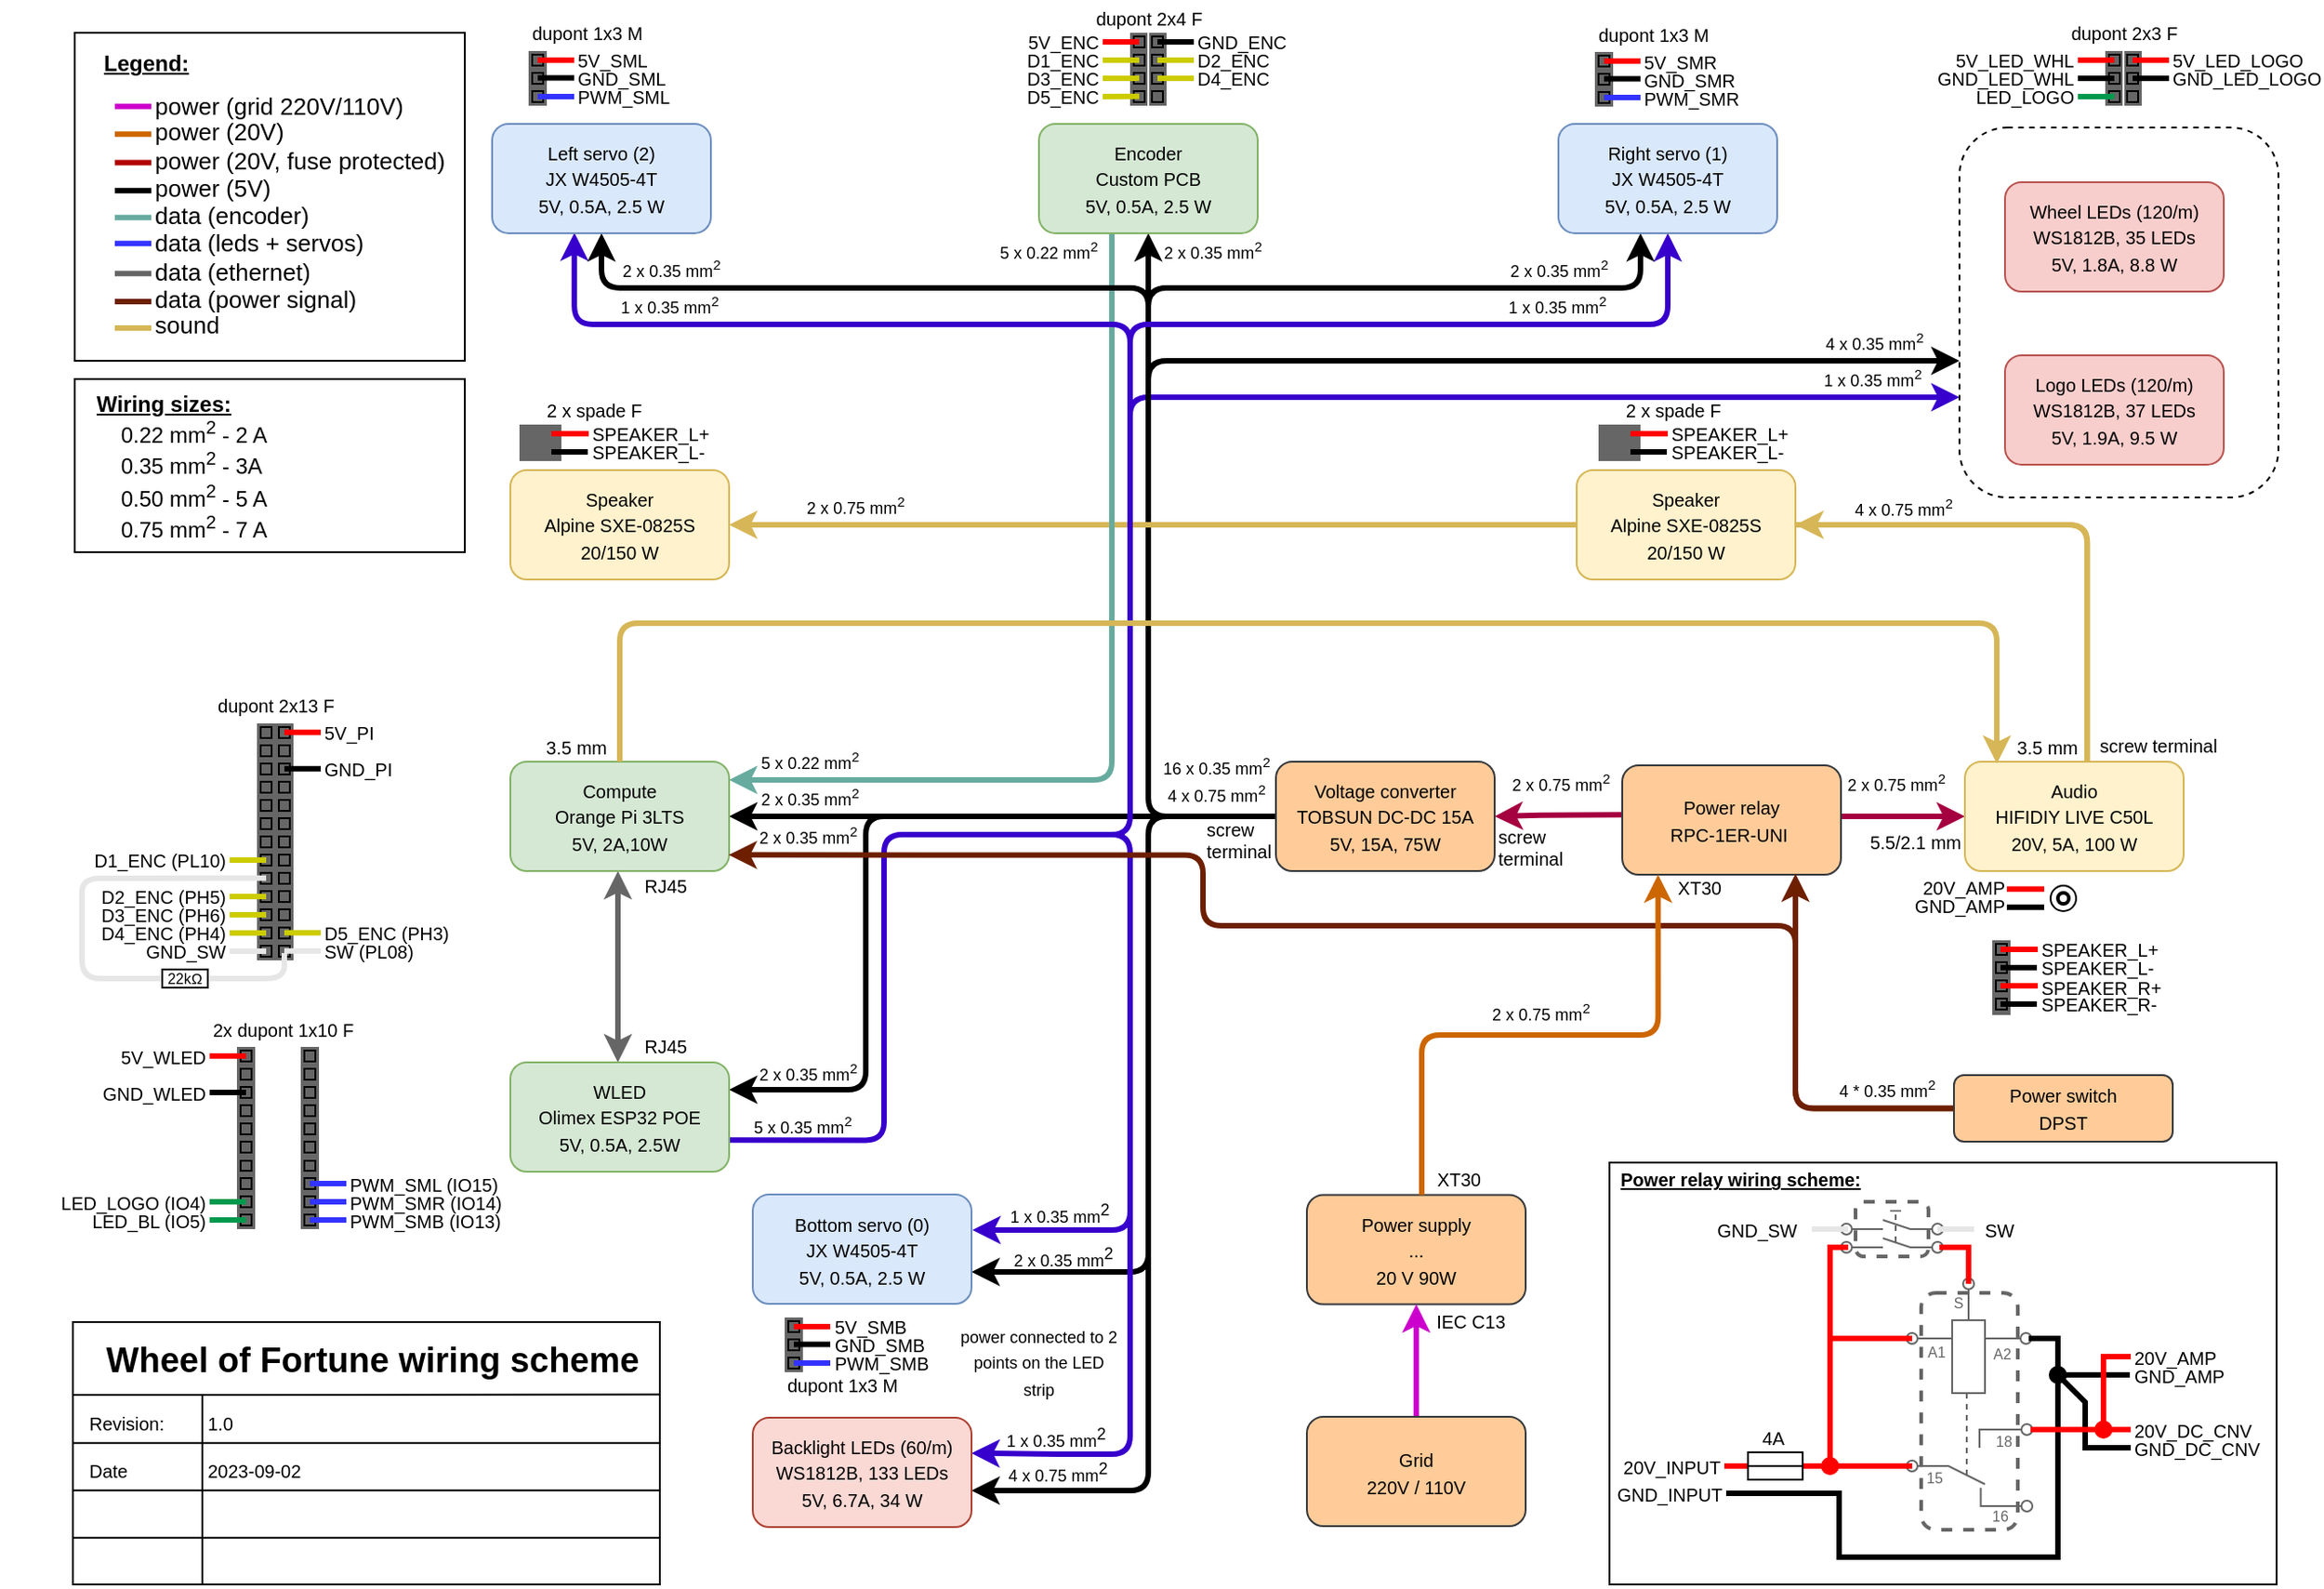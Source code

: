 <mxfile version="21.7.2" type="device">
  <diagram name="Page-1" id="197159a0-c6a4-9194-75a8-e4174976684c">
    <mxGraphModel dx="989" dy="517" grid="1" gridSize="5" guides="1" tooltips="1" connect="1" arrows="1" fold="1" page="1" pageScale="1.5" pageWidth="1169" pageHeight="826" background="none" math="0" shadow="0">
      <root>
        <mxCell id="0" style=";html=1;" />
        <mxCell id="1" style=";html=1;" parent="0" />
        <mxCell id="UqkWfA2BPY7kU7Ovkipk-71" value="" style="rounded=0;whiteSpace=wrap;html=1;" parent="1" vertex="1">
          <mxGeometry x="923" y="720" width="366" height="231.5" as="geometry" />
        </mxCell>
        <mxCell id="UqkWfA2BPY7kU7Ovkipk-39" value="" style="ellipse;whiteSpace=wrap;html=1;aspect=fixed;fillColor=#000000;strokeColor=none;" parent="1" vertex="1">
          <mxGeometry x="1164" y="831.5" width="10" height="10" as="geometry" />
        </mxCell>
        <mxCell id="UqkWfA2BPY7kU7Ovkipk-47" value="" style="rounded=1;whiteSpace=wrap;html=1;fillColor=none;dashed=1;strokeColor=#666666;strokeWidth=2;" parent="1" vertex="1">
          <mxGeometry x="1058" y="741.5" width="40" height="30" as="geometry" />
        </mxCell>
        <mxCell id="UqkWfA2BPY7kU7Ovkipk-44" value="" style="rounded=1;whiteSpace=wrap;html=1;fillColor=none;dashed=1;fontColor=#666666;strokeColor=#666666;strokeWidth=2;" parent="1" vertex="1">
          <mxGeometry x="1094" y="791.5" width="53" height="130" as="geometry" />
        </mxCell>
        <mxCell id="-5amKMERLcREwqAfRV0c-34" value="" style="whiteSpace=wrap;html=1;" parent="1" vertex="1">
          <mxGeometry x="80" y="807.5" width="322" height="144" as="geometry" />
        </mxCell>
        <mxCell id="-5amKMERLcREwqAfRV0c-16" value="" style="whiteSpace=wrap;html=1;" parent="1" vertex="1">
          <mxGeometry x="81" y="100" width="214" height="180" as="geometry" />
        </mxCell>
        <mxCell id="29zYwKRM0pQ-3oz3xek9-399" value="" style="ellipse;whiteSpace=wrap;html=1;aspect=fixed;fontSize=10;fontColor=#000000;fillColor=none;" parent="1" vertex="1">
          <mxGeometry x="1165" y="568" width="14" height="14" as="geometry" />
        </mxCell>
        <mxCell id="29zYwKRM0pQ-3oz3xek9-31" style="edgeStyle=orthogonalEdgeStyle;rounded=1;orthogonalLoop=1;jettySize=auto;html=1;entryX=1;entryY=0.5;entryDx=0;entryDy=0;strokeWidth=3;startArrow=none;startFill=0;endArrow=classic;endFill=1;fillColor=#d80073;strokeColor=#A50040;exitX=-0.001;exitY=0.453;exitDx=0;exitDy=0;exitPerimeter=0;" parent="1" source="rLxRDN-JaPaV8J7SCyjs-1" target="pXlnRN1fEk7zmC_KEz_S-2" edge="1">
          <mxGeometry relative="1" as="geometry" />
        </mxCell>
        <mxCell id="0LZvKdBmU08WbHENAA4L-40" value="&lt;font style=&quot;font-size: 9px;&quot;&gt;2 x 0.75 mm&lt;sup&gt;2&lt;/sup&gt;&lt;/font&gt;" style="edgeLabel;html=1;align=center;verticalAlign=middle;resizable=0;points=[];labelBackgroundColor=none;" parent="29zYwKRM0pQ-3oz3xek9-31" vertex="1" connectable="0">
          <mxGeometry x="-0.119" y="-1" relative="1" as="geometry">
            <mxPoint x="-3" y="-16" as="offset" />
          </mxGeometry>
        </mxCell>
        <mxCell id="pXlnRN1fEk7zmC_KEz_S-1" value="&lt;font style=&quot;font-size: 10px;&quot;&gt;Power supply&lt;br&gt;...&lt;br&gt;20 V 90W&lt;/font&gt;" style="rounded=1;whiteSpace=wrap;html=1;fillColor=#ffcc99;strokeColor=#36393d;" parent="1" vertex="1">
          <mxGeometry x="757" y="737.75" width="120" height="60" as="geometry" />
        </mxCell>
        <mxCell id="29zYwKRM0pQ-3oz3xek9-4" style="edgeStyle=orthogonalEdgeStyle;rounded=1;orthogonalLoop=1;jettySize=auto;html=1;entryX=0;entryY=0.5;entryDx=0;entryDy=0;strokeWidth=3;fillColor=#d80073;strokeColor=#A50040;exitX=0.999;exitY=0.467;exitDx=0;exitDy=0;exitPerimeter=0;" parent="1" source="rLxRDN-JaPaV8J7SCyjs-1" target="pXlnRN1fEk7zmC_KEz_S-3" edge="1">
          <mxGeometry relative="1" as="geometry">
            <Array as="points" />
            <mxPoint x="910" y="700" as="sourcePoint" />
          </mxGeometry>
        </mxCell>
        <mxCell id="0LZvKdBmU08WbHENAA4L-39" value="&lt;font style=&quot;font-size: 9px;&quot;&gt;2 x 0.75 mm&lt;sup&gt;2&lt;/sup&gt;&lt;/font&gt;" style="edgeLabel;html=1;align=center;verticalAlign=middle;resizable=0;points=[];labelBackgroundColor=none;" parent="29zYwKRM0pQ-3oz3xek9-4" vertex="1" connectable="0">
          <mxGeometry x="-0.567" y="5" relative="1" as="geometry">
            <mxPoint x="15" y="-13" as="offset" />
          </mxGeometry>
        </mxCell>
        <mxCell id="29zYwKRM0pQ-3oz3xek9-5" style="edgeStyle=orthogonalEdgeStyle;rounded=0;orthogonalLoop=1;jettySize=auto;html=1;entryX=1;entryY=0.5;entryDx=0;entryDy=0;strokeWidth=3;" parent="1" source="pXlnRN1fEk7zmC_KEz_S-2" target="pXlnRN1fEk7zmC_KEz_S-4" edge="1">
          <mxGeometry relative="1" as="geometry" />
        </mxCell>
        <mxCell id="0LZvKdBmU08WbHENAA4L-41" value="&lt;font style=&quot;font-size: 9px;&quot;&gt;2 x 0.35 mm&lt;sup&gt;2&lt;/sup&gt;&lt;/font&gt;" style="edgeLabel;html=1;align=center;verticalAlign=middle;resizable=0;points=[];rotation=0;labelBackgroundColor=none;" parent="29zYwKRM0pQ-3oz3xek9-5" vertex="1" connectable="0">
          <mxGeometry x="0.838" y="1" relative="1" as="geometry">
            <mxPoint x="19" y="-11" as="offset" />
          </mxGeometry>
        </mxCell>
        <mxCell id="0LZvKdBmU08WbHENAA4L-67" value="&lt;font style=&quot;font-size: 9px;&quot;&gt;16 x 0.35 mm&lt;sup&gt;2&lt;/sup&gt;&lt;br&gt;4 x 0.75 mm&lt;sup&gt;2&lt;/sup&gt;&lt;/font&gt;" style="edgeLabel;html=1;align=center;verticalAlign=middle;resizable=0;points=[];labelBackgroundColor=none;" parent="29zYwKRM0pQ-3oz3xek9-5" vertex="1" connectable="0">
          <mxGeometry x="-0.765" y="4" relative="1" as="geometry">
            <mxPoint x="2" y="-24" as="offset" />
          </mxGeometry>
        </mxCell>
        <mxCell id="29zYwKRM0pQ-3oz3xek9-7" style="edgeStyle=orthogonalEdgeStyle;rounded=1;orthogonalLoop=1;jettySize=auto;html=1;strokeWidth=3;" parent="1" target="pXlnRN1fEk7zmC_KEz_S-17" edge="1">
          <mxGeometry relative="1" as="geometry">
            <mxPoint x="710" y="530" as="sourcePoint" />
            <Array as="points">
              <mxPoint x="670" y="530" />
              <mxPoint x="670" y="900" />
            </Array>
          </mxGeometry>
        </mxCell>
        <mxCell id="0LZvKdBmU08WbHENAA4L-62" value="4 x 0.75 mm&lt;sup style=&quot;border-color: var(--border-color); font-size: 9px;&quot;&gt;2&lt;/sup&gt;" style="edgeLabel;html=1;align=center;verticalAlign=middle;resizable=0;points=[];fontSize=9;labelBackgroundColor=none;" parent="29zYwKRM0pQ-3oz3xek9-7" vertex="1" connectable="0">
          <mxGeometry x="0.814" y="-1" relative="1" as="geometry">
            <mxPoint y="-9" as="offset" />
          </mxGeometry>
        </mxCell>
        <mxCell id="29zYwKRM0pQ-3oz3xek9-12" style="edgeStyle=orthogonalEdgeStyle;rounded=1;orthogonalLoop=1;jettySize=auto;html=1;entryX=0.5;entryY=1;entryDx=0;entryDy=0;strokeWidth=3;" parent="1" target="pXlnRN1fEk7zmC_KEz_S-19" edge="1">
          <mxGeometry relative="1" as="geometry">
            <mxPoint x="710" y="530" as="sourcePoint" />
            <Array as="points">
              <mxPoint x="670" y="530" />
            </Array>
          </mxGeometry>
        </mxCell>
        <mxCell id="0LZvKdBmU08WbHENAA4L-53" value="&lt;font style=&quot;font-size: 9px;&quot;&gt;2 x 0.35 mm&lt;sup style=&quot;border-color: var(--border-color);&quot;&gt;2&lt;/sup&gt;&lt;/font&gt;" style="edgeLabel;html=1;align=center;verticalAlign=middle;resizable=0;points=[];labelBackgroundColor=none;" parent="29zYwKRM0pQ-3oz3xek9-12" vertex="1" connectable="0">
          <mxGeometry x="0.84" y="-2" relative="1" as="geometry">
            <mxPoint x="33" y="-19" as="offset" />
          </mxGeometry>
        </mxCell>
        <mxCell id="pXlnRN1fEk7zmC_KEz_S-2" value="&lt;font style=&quot;font-size: 10px;&quot;&gt;Voltage converter&lt;br&gt;TOBSUN DC-DC 15A&lt;br&gt;5V, 15A, 75W&lt;br&gt;&lt;/font&gt;" style="rounded=1;whiteSpace=wrap;html=1;fillColor=#ffcc99;strokeColor=#36393d;" parent="1" vertex="1">
          <mxGeometry x="740" y="500" width="120" height="60" as="geometry" />
        </mxCell>
        <mxCell id="29zYwKRM0pQ-3oz3xek9-17" style="edgeStyle=orthogonalEdgeStyle;rounded=1;orthogonalLoop=1;jettySize=auto;html=1;strokeWidth=3;fillColor=#fff2cc;strokeColor=#d6b656;" parent="1" source="pXlnRN1fEk7zmC_KEz_S-3" target="29zYwKRM0pQ-3oz3xek9-16" edge="1">
          <mxGeometry relative="1" as="geometry">
            <Array as="points">
              <mxPoint x="1185" y="370" />
            </Array>
          </mxGeometry>
        </mxCell>
        <mxCell id="29zYwKRM0pQ-3oz3xek9-18" style="edgeStyle=orthogonalEdgeStyle;rounded=1;orthogonalLoop=1;jettySize=auto;html=1;exitX=0.56;exitY=0.007;exitDx=0;exitDy=0;entryX=1;entryY=0.5;entryDx=0;entryDy=0;strokeWidth=3;fillColor=#fff2cc;strokeColor=#d6b656;exitPerimeter=0;" parent="1" source="pXlnRN1fEk7zmC_KEz_S-3" target="29zYwKRM0pQ-3oz3xek9-15" edge="1">
          <mxGeometry relative="1" as="geometry">
            <Array as="points">
              <mxPoint x="1185" y="370" />
            </Array>
          </mxGeometry>
        </mxCell>
        <mxCell id="0LZvKdBmU08WbHENAA4L-71" value="&lt;font style=&quot;font-size: 9px;&quot;&gt;2 x 0.75 mm&lt;sup&gt;2&lt;/sup&gt;&lt;/font&gt;" style="edgeLabel;html=1;align=center;verticalAlign=middle;resizable=0;points=[];labelBackgroundColor=none;" parent="29zYwKRM0pQ-3oz3xek9-18" vertex="1" connectable="0">
          <mxGeometry x="0.923" relative="1" as="geometry">
            <mxPoint x="35" y="-10" as="offset" />
          </mxGeometry>
        </mxCell>
        <mxCell id="-5amKMERLcREwqAfRV0c-27" value="&lt;font style=&quot;font-size: 9px;&quot;&gt;4 x 0.75 mm&lt;sup&gt;2&lt;/sup&gt;&lt;/font&gt;" style="edgeLabel;html=1;align=center;verticalAlign=middle;resizable=0;points=[];labelBackgroundColor=none;" parent="29zYwKRM0pQ-3oz3xek9-18" vertex="1" connectable="0">
          <mxGeometry x="-0.499" y="-3" relative="1" as="geometry">
            <mxPoint x="-12" y="-6" as="offset" />
          </mxGeometry>
        </mxCell>
        <mxCell id="pXlnRN1fEk7zmC_KEz_S-3" value="&lt;font style=&quot;font-size: 10px;&quot;&gt;Audio&lt;br&gt;HIFIDIY LIVE C50L&lt;br&gt;20V, 5A, 100 W&lt;/font&gt;" style="rounded=1;whiteSpace=wrap;html=1;fillColor=#fff2cc;strokeColor=#d6b656;" parent="1" vertex="1">
          <mxGeometry x="1118" y="500" width="120" height="60" as="geometry" />
        </mxCell>
        <mxCell id="29zYwKRM0pQ-3oz3xek9-29" style="edgeStyle=orthogonalEdgeStyle;rounded=1;orthogonalLoop=1;jettySize=auto;html=1;strokeWidth=3;startArrow=classic;startFill=1;endArrow=none;endFill=0;fillColor=#d80073;strokeColor=#67AB9F;" parent="1" source="pXlnRN1fEk7zmC_KEz_S-4" edge="1">
          <mxGeometry relative="1" as="geometry">
            <mxPoint x="650" y="210" as="targetPoint" />
            <Array as="points">
              <mxPoint x="650" y="510" />
            </Array>
          </mxGeometry>
        </mxCell>
        <mxCell id="0LZvKdBmU08WbHENAA4L-42" value="&lt;font style=&quot;font-size: 9px;&quot;&gt;5 x 0.22 mm&lt;sup&gt;2&lt;/sup&gt;&lt;/font&gt;" style="edgeLabel;html=1;align=center;verticalAlign=middle;resizable=0;points=[];labelBackgroundColor=none;" parent="29zYwKRM0pQ-3oz3xek9-29" vertex="1" connectable="0">
          <mxGeometry x="-0.577" y="-2" relative="1" as="geometry">
            <mxPoint x="-64" y="-12" as="offset" />
          </mxGeometry>
        </mxCell>
        <mxCell id="0LZvKdBmU08WbHENAA4L-55" value="&lt;font style=&quot;font-size: 9px;&quot;&gt;5 x 0.22 mm&lt;sup style=&quot;border-color: var(--border-color);&quot;&gt;2&lt;/sup&gt;&lt;/font&gt;" style="edgeLabel;html=1;align=center;verticalAlign=middle;resizable=0;points=[];labelBackgroundColor=none;" parent="29zYwKRM0pQ-3oz3xek9-29" vertex="1" connectable="0">
          <mxGeometry x="0.887" y="2" relative="1" as="geometry">
            <mxPoint x="-33" y="-19" as="offset" />
          </mxGeometry>
        </mxCell>
        <mxCell id="29zYwKRM0pQ-3oz3xek9-358" style="edgeStyle=orthogonalEdgeStyle;rounded=1;orthogonalLoop=1;jettySize=auto;html=1;entryX=0.5;entryY=0;entryDx=0;entryDy=0;strokeColor=#666666;strokeWidth=3;fontSize=10;fontColor=#000000;startArrow=classic;startFill=1;endArrow=classic;endFill=1;fillColor=#f5f5f5;gradientColor=#b3b3b3;" parent="1" edge="1">
          <mxGeometry relative="1" as="geometry">
            <Array as="points" />
            <mxPoint x="379" y="560" as="sourcePoint" />
            <mxPoint x="379" y="665" as="targetPoint" />
          </mxGeometry>
        </mxCell>
        <mxCell id="pXlnRN1fEk7zmC_KEz_S-4" value="&lt;font style=&quot;font-size: 10px;&quot;&gt;Compute&lt;br&gt;Orange Pi 3LTS&lt;br&gt;5V, 2A,10W&lt;/font&gt;" style="rounded=1;whiteSpace=wrap;html=1;fillColor=#d5e8d4;strokeColor=#82b366;" parent="1" vertex="1">
          <mxGeometry x="320" y="500" width="120" height="60" as="geometry" />
        </mxCell>
        <mxCell id="29zYwKRM0pQ-3oz3xek9-8" style="edgeStyle=orthogonalEdgeStyle;orthogonalLoop=1;jettySize=auto;html=1;strokeWidth=3;rounded=1;" parent="1" target="pXlnRN1fEk7zmC_KEz_S-5" edge="1">
          <mxGeometry relative="1" as="geometry">
            <mxPoint x="550" y="530" as="sourcePoint" />
            <Array as="points">
              <mxPoint x="515" y="530" />
              <mxPoint x="515" y="680" />
            </Array>
          </mxGeometry>
        </mxCell>
        <mxCell id="0LZvKdBmU08WbHENAA4L-43" value="&lt;font style=&quot;font-size: 9px;&quot;&gt;2 x 0.35 mm&lt;sup&gt;2&lt;/sup&gt;&lt;/font&gt;" style="edgeLabel;html=1;align=center;verticalAlign=middle;resizable=0;points=[];labelBackgroundColor=none;" parent="29zYwKRM0pQ-3oz3xek9-8" vertex="1" connectable="0">
          <mxGeometry x="0.746" relative="1" as="geometry">
            <mxPoint x="10" y="-9" as="offset" />
          </mxGeometry>
        </mxCell>
        <mxCell id="29zYwKRM0pQ-3oz3xek9-22" style="edgeStyle=orthogonalEdgeStyle;rounded=1;orthogonalLoop=1;jettySize=auto;html=1;entryX=1.004;entryY=0.332;entryDx=0;entryDy=0;strokeWidth=3;fillColor=#6a00ff;strokeColor=#3700CC;exitX=1.002;exitY=0.711;exitDx=0;exitDy=0;entryPerimeter=0;exitPerimeter=0;" parent="1" source="pXlnRN1fEk7zmC_KEz_S-5" target="pXlnRN1fEk7zmC_KEz_S-10" edge="1">
          <mxGeometry relative="1" as="geometry">
            <mxPoint x="440" y="620" as="sourcePoint" />
            <Array as="points">
              <mxPoint x="525" y="708" />
              <mxPoint x="525" y="540" />
              <mxPoint x="660" y="540" />
              <mxPoint x="660" y="757" />
              <mxPoint x="574" y="757" />
            </Array>
          </mxGeometry>
        </mxCell>
        <mxCell id="0LZvKdBmU08WbHENAA4L-54" value="&lt;font style=&quot;font-size: 9px;&quot;&gt;5 x 0.35 mm&lt;sup style=&quot;border-color: var(--border-color);&quot;&gt;2&lt;/sup&gt;&lt;/font&gt;" style="edgeLabel;html=1;align=center;verticalAlign=middle;resizable=0;points=[];labelBackgroundColor=none;" parent="29zYwKRM0pQ-3oz3xek9-22" vertex="1" connectable="0">
          <mxGeometry x="-0.9" y="-1" relative="1" as="geometry">
            <mxPoint x="5" y="-9" as="offset" />
          </mxGeometry>
        </mxCell>
        <mxCell id="0LZvKdBmU08WbHENAA4L-56" value="&lt;font style=&quot;font-size: 9px;&quot;&gt;1 x 0.35 mm&lt;sup style=&quot;border-color: var(--border-color); font-size: 9px;&quot;&gt;2&lt;/sup&gt;&lt;/font&gt;" style="edgeLabel;html=1;align=center;verticalAlign=middle;resizable=0;points=[];labelBackgroundColor=none;fontSize=9;" parent="29zYwKRM0pQ-3oz3xek9-22" vertex="1" connectable="0">
          <mxGeometry x="0.932" y="-1" relative="1" as="geometry">
            <mxPoint x="24" y="-8" as="offset" />
          </mxGeometry>
        </mxCell>
        <mxCell id="pXlnRN1fEk7zmC_KEz_S-5" value="&lt;font style=&quot;font-size: 10px;&quot;&gt;WLED&lt;br&gt;Olimex ESP32 POE&lt;br&gt;5V, 0.5A, 2.5W&lt;/font&gt;" style="rounded=1;whiteSpace=wrap;html=1;fillColor=#d5e8d4;strokeColor=#82b366;" parent="1" vertex="1">
          <mxGeometry x="320" y="665" width="120" height="60" as="geometry" />
        </mxCell>
        <mxCell id="29zYwKRM0pQ-3oz3xek9-338" style="edgeStyle=orthogonalEdgeStyle;rounded=1;orthogonalLoop=1;jettySize=auto;html=1;strokeColor=#000000;strokeWidth=3;fontSize=8;fontColor=#666666;startArrow=classic;startFill=1;endArrow=none;endFill=0;" parent="1" source="pXlnRN1fEk7zmC_KEz_S-10" edge="1">
          <mxGeometry relative="1" as="geometry">
            <mxPoint x="670" y="700" as="targetPoint" />
            <Array as="points">
              <mxPoint x="670" y="780" />
            </Array>
          </mxGeometry>
        </mxCell>
        <mxCell id="0LZvKdBmU08WbHENAA4L-59" value="&lt;font style=&quot;font-size: 9px;&quot;&gt;2 x 0.35 mm&lt;sup style=&quot;border-color: var(--border-color); font-size: 9px;&quot;&gt;2&lt;/sup&gt;&lt;/font&gt;" style="edgeLabel;html=1;align=center;verticalAlign=middle;resizable=0;points=[];labelBackgroundColor=none;fontSize=9;" parent="29zYwKRM0pQ-3oz3xek9-338" vertex="1" connectable="0">
          <mxGeometry x="-0.419" relative="1" as="geometry">
            <mxPoint x="-2" y="-8" as="offset" />
          </mxGeometry>
        </mxCell>
        <mxCell id="pXlnRN1fEk7zmC_KEz_S-10" value="&lt;font style=&quot;font-size: 10px;&quot;&gt;Bottom servo (0)&lt;br&gt;JX W4505-4T&lt;br&gt;5V, 0.5A, 2.5 W&lt;br&gt;&lt;/font&gt;" style="rounded=1;whiteSpace=wrap;html=1;fillColor=#dae8fc;strokeColor=#6c8ebf;" parent="1" vertex="1">
          <mxGeometry x="453" y="737.5" width="120" height="60" as="geometry" />
        </mxCell>
        <mxCell id="29zYwKRM0pQ-3oz3xek9-13" style="edgeStyle=orthogonalEdgeStyle;rounded=1;orthogonalLoop=1;jettySize=auto;html=1;strokeWidth=3;" parent="1" target="pXlnRN1fEk7zmC_KEz_S-13" edge="1">
          <mxGeometry relative="1" as="geometry">
            <mxPoint x="670" y="290.0" as="sourcePoint" />
            <Array as="points">
              <mxPoint x="670" y="240" />
              <mxPoint x="370" y="240" />
            </Array>
          </mxGeometry>
        </mxCell>
        <mxCell id="0LZvKdBmU08WbHENAA4L-46" value="&lt;font style=&quot;font-size: 9px;&quot;&gt;2 x 0.35 mm&lt;sup&gt;2&lt;/sup&gt;&lt;/font&gt;" style="edgeLabel;html=1;align=center;verticalAlign=middle;resizable=0;points=[];labelBackgroundColor=none;" parent="29zYwKRM0pQ-3oz3xek9-13" vertex="1" connectable="0">
          <mxGeometry x="0.191" y="-3" relative="1" as="geometry">
            <mxPoint x="-86" y="-7" as="offset" />
          </mxGeometry>
        </mxCell>
        <mxCell id="29zYwKRM0pQ-3oz3xek9-24" style="edgeStyle=orthogonalEdgeStyle;rounded=1;orthogonalLoop=1;jettySize=auto;html=1;exitX=0.25;exitY=1;exitDx=0;exitDy=0;strokeWidth=3;entryX=0.376;entryY=0.995;entryDx=0;entryDy=0;entryPerimeter=0;fillColor=#6a00ff;strokeColor=#3700CC;" parent="1" target="pXlnRN1fEk7zmC_KEz_S-13" edge="1">
          <mxGeometry relative="1" as="geometry">
            <mxPoint x="630" y="540" as="sourcePoint" />
            <Array as="points">
              <mxPoint x="660" y="540" />
              <mxPoint x="660" y="260" />
              <mxPoint x="355" y="260" />
            </Array>
          </mxGeometry>
        </mxCell>
        <mxCell id="0LZvKdBmU08WbHENAA4L-47" value="&lt;font style=&quot;font-size: 9px;&quot;&gt;1 x 0.35 mm&lt;sup style=&quot;border-color: var(--border-color);&quot;&gt;2&lt;/sup&gt;&lt;/font&gt;" style="edgeLabel;html=1;align=center;verticalAlign=middle;resizable=0;points=[];labelBackgroundColor=none;" parent="29zYwKRM0pQ-3oz3xek9-24" vertex="1" connectable="0">
          <mxGeometry x="0.476" y="-1" relative="1" as="geometry">
            <mxPoint x="-72" y="-9" as="offset" />
          </mxGeometry>
        </mxCell>
        <mxCell id="pXlnRN1fEk7zmC_KEz_S-13" value="&lt;font style=&quot;font-size: 10px;&quot;&gt;Left servo (2)&lt;br&gt;JX W4505-4T&lt;br&gt;5V, 0.5A, 2.5 W&lt;br&gt;&lt;/font&gt;" style="rounded=1;whiteSpace=wrap;html=1;fillColor=#dae8fc;strokeColor=#6c8ebf;" parent="1" vertex="1">
          <mxGeometry x="310" y="150" width="120" height="60" as="geometry" />
        </mxCell>
        <mxCell id="29zYwKRM0pQ-3oz3xek9-14" style="edgeStyle=orthogonalEdgeStyle;rounded=1;orthogonalLoop=1;jettySize=auto;html=1;strokeWidth=3;" parent="1" target="pXlnRN1fEk7zmC_KEz_S-14" edge="1">
          <mxGeometry relative="1" as="geometry">
            <mxPoint x="670" y="290.0" as="sourcePoint" />
            <Array as="points">
              <mxPoint x="670" y="240" />
              <mxPoint x="940" y="240" />
            </Array>
          </mxGeometry>
        </mxCell>
        <mxCell id="0LZvKdBmU08WbHENAA4L-48" value="&lt;font style=&quot;font-size: 9px;&quot;&gt;2 x 0.35 mm&lt;sup style=&quot;border-color: var(--border-color);&quot;&gt;2&lt;/sup&gt;&lt;/font&gt;" style="edgeLabel;html=1;align=center;verticalAlign=middle;resizable=0;points=[];labelBackgroundColor=none;" parent="29zYwKRM0pQ-3oz3xek9-14" vertex="1" connectable="0">
          <mxGeometry x="0.027" y="-1" relative="1" as="geometry">
            <mxPoint x="95" y="-11" as="offset" />
          </mxGeometry>
        </mxCell>
        <mxCell id="29zYwKRM0pQ-3oz3xek9-25" style="edgeStyle=orthogonalEdgeStyle;rounded=1;orthogonalLoop=1;jettySize=auto;html=1;strokeWidth=3;startArrow=classic;startFill=1;endArrow=none;endFill=0;fillColor=#6a00ff;strokeColor=#3700CC;" parent="1" source="pXlnRN1fEk7zmC_KEz_S-14" edge="1">
          <mxGeometry relative="1" as="geometry">
            <mxPoint x="660" y="290" as="targetPoint" />
            <Array as="points">
              <mxPoint x="955" y="260" />
              <mxPoint x="660" y="260" />
            </Array>
          </mxGeometry>
        </mxCell>
        <mxCell id="0LZvKdBmU08WbHENAA4L-49" value="&lt;font style=&quot;font-size: 9px;&quot;&gt;1 x 0.35 mm&lt;sup style=&quot;border-color: var(--border-color);&quot;&gt;2&lt;/sup&gt;&lt;/font&gt;" style="edgeLabel;html=1;align=center;verticalAlign=middle;resizable=0;points=[];labelBackgroundColor=none;" parent="29zYwKRM0pQ-3oz3xek9-25" vertex="1" connectable="0">
          <mxGeometry x="0.071" y="1" relative="1" as="geometry">
            <mxPoint x="90" y="-11" as="offset" />
          </mxGeometry>
        </mxCell>
        <mxCell id="pXlnRN1fEk7zmC_KEz_S-14" value="&lt;font style=&quot;font-size: 10px;&quot;&gt;Right servo (1)&lt;br&gt;JX W4505-4T&lt;br&gt;5V, 0.5A, 2.5 W&lt;/font&gt;" style="rounded=1;whiteSpace=wrap;html=1;fillColor=#dae8fc;strokeColor=#6c8ebf;" parent="1" vertex="1">
          <mxGeometry x="895" y="150" width="120" height="60" as="geometry" />
        </mxCell>
        <mxCell id="29zYwKRM0pQ-3oz3xek9-27" style="edgeStyle=orthogonalEdgeStyle;rounded=1;orthogonalLoop=1;jettySize=auto;html=1;strokeWidth=3;startArrow=classic;startFill=1;endArrow=none;endFill=0;fillColor=#6a00ff;strokeColor=#3700CC;" parent="1" source="29zYwKRM0pQ-3oz3xek9-336" edge="1">
          <mxGeometry relative="1" as="geometry">
            <mxPoint x="660" y="350" as="targetPoint" />
            <mxPoint x="757" y="295" as="sourcePoint" />
            <Array as="points">
              <mxPoint x="660" y="300" />
            </Array>
          </mxGeometry>
        </mxCell>
        <mxCell id="0LZvKdBmU08WbHENAA4L-50" value="&lt;font style=&quot;font-size: 9px;&quot;&gt;1 x 0.35 mm&lt;sup style=&quot;border-color: var(--border-color);&quot;&gt;2&lt;/sup&gt;&lt;/font&gt;" style="edgeLabel;html=1;align=center;verticalAlign=middle;resizable=0;points=[];labelBackgroundColor=none;" parent="29zYwKRM0pQ-3oz3xek9-27" vertex="1" connectable="0">
          <mxGeometry x="-0.652" y="-1" relative="1" as="geometry">
            <mxPoint x="40" y="-9" as="offset" />
          </mxGeometry>
        </mxCell>
        <mxCell id="29zYwKRM0pQ-3oz3xek9-23" style="edgeStyle=orthogonalEdgeStyle;rounded=1;orthogonalLoop=1;jettySize=auto;html=1;strokeWidth=3;fillColor=#6a00ff;strokeColor=#3700CC;entryX=1;entryY=0.324;entryDx=0;entryDy=0;entryPerimeter=0;" parent="1" target="pXlnRN1fEk7zmC_KEz_S-17" edge="1">
          <mxGeometry relative="1" as="geometry">
            <mxPoint x="660" y="700" as="sourcePoint" />
            <Array as="points">
              <mxPoint x="660" y="880" />
              <mxPoint x="620" y="880" />
            </Array>
          </mxGeometry>
        </mxCell>
        <mxCell id="0LZvKdBmU08WbHENAA4L-60" value="&lt;font style=&quot;font-size: 9px;&quot;&gt;1 x 0.35 mm&lt;sup style=&quot;border-color: var(--border-color); font-size: 9px;&quot;&gt;2&lt;/sup&gt;&lt;/font&gt;" style="edgeLabel;html=1;align=center;verticalAlign=middle;resizable=0;points=[];labelBackgroundColor=none;fontSize=9;" parent="29zYwKRM0pQ-3oz3xek9-23" vertex="1" connectable="0">
          <mxGeometry x="0.699" y="2" relative="1" as="geometry">
            <mxPoint x="6" y="-11" as="offset" />
          </mxGeometry>
        </mxCell>
        <mxCell id="pXlnRN1fEk7zmC_KEz_S-17" value="&lt;font style=&quot;font-size: 10px;&quot;&gt;Backlight LEDs (60/m)&lt;br&gt;WS1812B, 133 LEDs&lt;br&gt;5V, 6.7A, 34 W&lt;br&gt;&lt;/font&gt;" style="rounded=1;whiteSpace=wrap;html=1;fillColor=#fad9d5;strokeColor=#ae4132;" parent="1" vertex="1">
          <mxGeometry x="453" y="860" width="120" height="60" as="geometry" />
        </mxCell>
        <mxCell id="29zYwKRM0pQ-3oz3xek9-2" style="edgeStyle=orthogonalEdgeStyle;rounded=1;orthogonalLoop=1;jettySize=auto;html=1;entryX=0.5;entryY=1;entryDx=0;entryDy=0;strokeWidth=3;strokeColor=#CC00CC;" parent="1" source="pXlnRN1fEk7zmC_KEz_S-18" target="pXlnRN1fEk7zmC_KEz_S-1" edge="1">
          <mxGeometry relative="1" as="geometry" />
        </mxCell>
        <mxCell id="pXlnRN1fEk7zmC_KEz_S-18" value="&lt;span style=&quot;font-size: 10px;&quot;&gt;Grid&lt;br&gt;220V / 110V&lt;/span&gt;" style="rounded=1;whiteSpace=wrap;html=1;fillColor=#ffcc99;strokeColor=#36393d;" parent="1" vertex="1">
          <mxGeometry x="757" y="859.5" width="120" height="60" as="geometry" />
        </mxCell>
        <mxCell id="pXlnRN1fEk7zmC_KEz_S-19" value="&lt;font style=&quot;font-size: 10px;&quot;&gt;Encoder&lt;br&gt;Custom PCB&lt;br&gt;5V, 0.5A, 2.5 W&lt;/font&gt;" style="rounded=1;whiteSpace=wrap;html=1;fillColor=#d5e8d4;strokeColor=#82b366;" parent="1" vertex="1">
          <mxGeometry x="610" y="150" width="120" height="60" as="geometry" />
        </mxCell>
        <mxCell id="pXlnRN1fEk7zmC_KEz_S-55" value="&lt;div style=&quot;&quot;&gt;&lt;span style=&quot;font-size: 12px; background-color: initial;&quot;&gt;&lt;b&gt;&lt;u&gt;Wiring sizes:&lt;/u&gt;&lt;/b&gt;&lt;/span&gt;&lt;/div&gt;&lt;font style=&quot;font-size: 12px;&quot;&gt;&lt;div style=&quot;&quot;&gt;&lt;span style=&quot;background-color: initial;&quot;&gt;&amp;nbsp; &amp;nbsp; 0.22 mm&lt;/span&gt;&lt;sup style=&quot;background-color: initial;&quot;&gt;2&lt;/sup&gt;&lt;span style=&quot;background-color: initial;&quot;&gt; - 2 A&lt;/span&gt;&lt;/div&gt;&lt;div style=&quot;&quot;&gt;&lt;span style=&quot;background-color: initial;&quot;&gt;&amp;nbsp; &amp;nbsp; 0.35 mm&lt;/span&gt;&lt;sup style=&quot;background-color: initial; border-color: var(--border-color);&quot;&gt;2&lt;/sup&gt;&lt;span style=&quot;background-color: initial; border-color: var(--border-color);&quot;&gt; - 3A&lt;/span&gt;&lt;/div&gt;&lt;div style=&quot;&quot;&gt;&lt;span style=&quot;background-color: initial;&quot;&gt;&amp;nbsp; &amp;nbsp; 0.50 mm&lt;/span&gt;&lt;sup style=&quot;background-color: initial; border-color: var(--border-color);&quot;&gt;2&lt;/sup&gt;&lt;span style=&quot;background-color: initial; border-color: var(--border-color);&quot;&gt; - 5 A&lt;/span&gt;&lt;/div&gt;&lt;div style=&quot;&quot;&gt;&lt;span style=&quot;background-color: initial;&quot;&gt;&amp;nbsp; &amp;nbsp; 0.75 mm&lt;/span&gt;&lt;sup style=&quot;background-color: initial; border-color: var(--border-color);&quot;&gt;2&lt;/sup&gt;&lt;span style=&quot;background-color: initial; border-color: var(--border-color);&quot;&gt; - 7 A&lt;/span&gt;&lt;/div&gt;&lt;/font&gt;" style="rounded=0;whiteSpace=wrap;html=1;fontSize=10;align=left;spacingLeft=10;" parent="1" vertex="1">
          <mxGeometry x="81" y="290" width="214" height="95" as="geometry" />
        </mxCell>
        <mxCell id="29zYwKRM0pQ-3oz3xek9-15" value="&lt;font style=&quot;font-size: 10px;&quot;&gt;Speaker&lt;br&gt;&lt;span style=&quot;font-size: 10px;&quot;&gt;Alpine SXE-0825S&lt;/span&gt;&lt;br&gt;&lt;span style=&quot;font-size: 10px;&quot;&gt;20/150 W&lt;/span&gt;&lt;br&gt;&lt;/font&gt;" style="rounded=1;whiteSpace=wrap;html=1;fillColor=#fff2cc;strokeColor=#d6b656;" parent="1" vertex="1">
          <mxGeometry x="320" y="340" width="120" height="60" as="geometry" />
        </mxCell>
        <mxCell id="29zYwKRM0pQ-3oz3xek9-16" value="&lt;font style=&quot;&quot;&gt;&lt;font style=&quot;font-size: 10px;&quot;&gt;Speaker&lt;/font&gt;&lt;br&gt;&lt;span style=&quot;font-size: 10px;&quot;&gt;Alpine SXE-0825S&lt;/span&gt;&lt;br&gt;&lt;span style=&quot;font-size: 10px;&quot;&gt;20/150 W&lt;/span&gt;&lt;br&gt;&lt;/font&gt;" style="rounded=1;whiteSpace=wrap;html=1;fillColor=#fff2cc;strokeColor=#d6b656;" parent="1" vertex="1">
          <mxGeometry x="905" y="340" width="120" height="60" as="geometry" />
        </mxCell>
        <mxCell id="29zYwKRM0pQ-3oz3xek9-36" value="&lt;font style=&quot;font-size: 10px;&quot;&gt;5V_SML&lt;/font&gt;" style="text;html=1;strokeColor=none;fillColor=none;align=left;verticalAlign=middle;whiteSpace=wrap;rounded=0;" parent="1" vertex="1">
          <mxGeometry x="355" y="110" width="60" height="10" as="geometry" />
        </mxCell>
        <mxCell id="29zYwKRM0pQ-3oz3xek9-37" value="&lt;font style=&quot;font-size: 10px;&quot;&gt;GND_SML&lt;/font&gt;" style="text;html=1;strokeColor=none;fillColor=none;align=left;verticalAlign=middle;whiteSpace=wrap;rounded=0;" parent="1" vertex="1">
          <mxGeometry x="355" y="120" width="60" height="10" as="geometry" />
        </mxCell>
        <mxCell id="29zYwKRM0pQ-3oz3xek9-38" value="&lt;font style=&quot;font-size: 10px;&quot;&gt;PWM_SML&lt;/font&gt;" style="text;html=1;strokeColor=none;fillColor=none;align=left;verticalAlign=middle;whiteSpace=wrap;rounded=0;" parent="1" vertex="1">
          <mxGeometry x="355" y="130" width="60" height="10" as="geometry" />
        </mxCell>
        <mxCell id="29zYwKRM0pQ-3oz3xek9-42" value="dupont 1x3 M" style="text;html=1;strokeColor=none;fillColor=none;align=left;verticalAlign=middle;whiteSpace=wrap;rounded=0;fontSize=10;" parent="1" vertex="1">
          <mxGeometry x="330" y="95" width="115" height="10" as="geometry" />
        </mxCell>
        <mxCell id="29zYwKRM0pQ-3oz3xek9-47" value="" style="rounded=0;whiteSpace=wrap;html=1;fontSize=10;fillColor=#666666;strokeColor=none;" parent="1" vertex="1">
          <mxGeometry x="330" y="110" width="10" height="30" as="geometry" />
        </mxCell>
        <mxCell id="29zYwKRM0pQ-3oz3xek9-59" value="&lt;font style=&quot;font-size: 10px;&quot;&gt;GND_ENC&lt;/font&gt;" style="text;html=1;strokeColor=none;fillColor=none;align=left;verticalAlign=middle;whiteSpace=wrap;rounded=0;" parent="1" vertex="1">
          <mxGeometry x="695" y="100" width="60" height="10" as="geometry" />
        </mxCell>
        <mxCell id="29zYwKRM0pQ-3oz3xek9-60" value="&lt;span style=&quot;font-size: 10px;&quot;&gt;D2_ENC&lt;/span&gt;" style="text;html=1;strokeColor=none;fillColor=none;align=left;verticalAlign=middle;whiteSpace=wrap;rounded=0;" parent="1" vertex="1">
          <mxGeometry x="695" y="110" width="60" height="10" as="geometry" />
        </mxCell>
        <mxCell id="29zYwKRM0pQ-3oz3xek9-61" value="&lt;font style=&quot;font-size: 10px;&quot;&gt;D4_ENC&lt;/font&gt;" style="text;html=1;strokeColor=none;fillColor=none;align=left;verticalAlign=middle;whiteSpace=wrap;rounded=0;" parent="1" vertex="1">
          <mxGeometry x="695" y="120" width="60" height="10" as="geometry" />
        </mxCell>
        <mxCell id="29zYwKRM0pQ-3oz3xek9-65" value="" style="rounded=0;whiteSpace=wrap;html=1;fontSize=10;fillColor=#666666;strokeColor=none;" parent="1" vertex="1">
          <mxGeometry x="660" y="100" width="20" height="40" as="geometry" />
        </mxCell>
        <mxCell id="29zYwKRM0pQ-3oz3xek9-86" value="&lt;font style=&quot;font-size: 10px;&quot;&gt;5V_ENC&lt;/font&gt;" style="text;html=1;strokeColor=none;fillColor=none;align=right;verticalAlign=middle;whiteSpace=wrap;rounded=0;" parent="1" vertex="1">
          <mxGeometry x="585" y="100" width="60" height="10" as="geometry" />
        </mxCell>
        <mxCell id="29zYwKRM0pQ-3oz3xek9-87" value="&lt;font style=&quot;font-size: 10px;&quot;&gt;D1_ENC&lt;/font&gt;" style="text;html=1;strokeColor=none;fillColor=none;align=right;verticalAlign=middle;whiteSpace=wrap;rounded=0;" parent="1" vertex="1">
          <mxGeometry x="585" y="110" width="60" height="10" as="geometry" />
        </mxCell>
        <mxCell id="29zYwKRM0pQ-3oz3xek9-88" value="&lt;font style=&quot;font-size: 10px;&quot;&gt;D3_ENC&lt;/font&gt;" style="text;html=1;strokeColor=none;fillColor=none;align=right;verticalAlign=middle;whiteSpace=wrap;rounded=0;" parent="1" vertex="1">
          <mxGeometry x="585" y="120" width="60" height="10" as="geometry" />
        </mxCell>
        <mxCell id="29zYwKRM0pQ-3oz3xek9-89" value="&lt;font style=&quot;font-size: 10px;&quot;&gt;D5_ENC&lt;/font&gt;" style="text;html=1;strokeColor=none;fillColor=none;align=right;verticalAlign=middle;whiteSpace=wrap;rounded=0;" parent="1" vertex="1">
          <mxGeometry x="585" y="130" width="60" height="10" as="geometry" />
        </mxCell>
        <mxCell id="29zYwKRM0pQ-3oz3xek9-90" value="" style="endArrow=none;html=1;rounded=1;strokeColor=#FFFFFF;strokeWidth=1;fontSize=10;entryX=0.5;entryY=0;entryDx=0;entryDy=0;exitX=0.5;exitY=1;exitDx=0;exitDy=0;" parent="1" source="29zYwKRM0pQ-3oz3xek9-65" edge="1">
          <mxGeometry width="50" height="50" relative="1" as="geometry">
            <mxPoint x="670" y="130" as="sourcePoint" />
            <mxPoint x="670" y="100" as="targetPoint" />
          </mxGeometry>
        </mxCell>
        <mxCell id="29zYwKRM0pQ-3oz3xek9-91" value="dupont 2x4 F" style="text;html=1;strokeColor=none;fillColor=none;align=center;verticalAlign=middle;whiteSpace=wrap;rounded=0;fontSize=10;" parent="1" vertex="1">
          <mxGeometry x="612.5" y="82" width="115" height="20" as="geometry" />
        </mxCell>
        <mxCell id="29zYwKRM0pQ-3oz3xek9-113" value="" style="rounded=0;whiteSpace=wrap;html=1;fontSize=10;fillColor=#666666;strokeColor=none;" parent="1" vertex="1">
          <mxGeometry x="181" y="479" width="20" height="130" as="geometry" />
        </mxCell>
        <mxCell id="29zYwKRM0pQ-3oz3xek9-119" value="dupont 2x13 F" style="text;html=1;strokeColor=none;fillColor=none;align=center;verticalAlign=middle;whiteSpace=wrap;rounded=0;fontSize=10;" parent="1" vertex="1">
          <mxGeometry x="133.5" y="459" width="115" height="20" as="geometry" />
        </mxCell>
        <mxCell id="29zYwKRM0pQ-3oz3xek9-157" value="&lt;font style=&quot;font-size: 10px;&quot;&gt;D2_ENC (PH5)&lt;/font&gt;" style="text;html=1;strokeColor=none;fillColor=none;align=right;verticalAlign=middle;whiteSpace=wrap;rounded=0;" parent="1" vertex="1">
          <mxGeometry x="80" y="569" width="86" height="10" as="geometry" />
        </mxCell>
        <mxCell id="29zYwKRM0pQ-3oz3xek9-158" value="&lt;font style=&quot;font-size: 10px;&quot;&gt;D3_ENC (PH6)&lt;/font&gt;" style="text;html=1;strokeColor=none;fillColor=none;align=right;verticalAlign=middle;whiteSpace=wrap;rounded=0;" parent="1" vertex="1">
          <mxGeometry x="80" y="579" width="86" height="10" as="geometry" />
        </mxCell>
        <mxCell id="29zYwKRM0pQ-3oz3xek9-159" value="&lt;font style=&quot;font-size: 10px;&quot;&gt;D4_ENC (PH4)&lt;/font&gt;" style="text;html=1;strokeColor=none;fillColor=none;align=right;verticalAlign=middle;whiteSpace=wrap;rounded=0;" parent="1" vertex="1">
          <mxGeometry x="80" y="589" width="86" height="10" as="geometry" />
        </mxCell>
        <mxCell id="29zYwKRM0pQ-3oz3xek9-161" value="&lt;font style=&quot;font-size: 10px;&quot;&gt;D1_ENC (PL10)&lt;/font&gt;" style="text;html=1;strokeColor=none;fillColor=none;align=right;verticalAlign=middle;whiteSpace=wrap;rounded=0;" parent="1" vertex="1">
          <mxGeometry x="80" y="549" width="86" height="10" as="geometry" />
        </mxCell>
        <mxCell id="29zYwKRM0pQ-3oz3xek9-163" value="" style="rounded=0;whiteSpace=wrap;html=1;fontSize=10;fillColor=#666666;strokeColor=none;" parent="1" vertex="1">
          <mxGeometry x="170" y="656.5" width="10" height="100" as="geometry" />
        </mxCell>
        <mxCell id="29zYwKRM0pQ-3oz3xek9-165" value="2x dupont 1x10 F" style="text;html=1;strokeColor=none;fillColor=none;align=center;verticalAlign=middle;whiteSpace=wrap;rounded=0;fontSize=10;" parent="1" vertex="1">
          <mxGeometry x="137.5" y="636.5" width="115" height="20" as="geometry" />
        </mxCell>
        <mxCell id="29zYwKRM0pQ-3oz3xek9-194" value="&lt;font style=&quot;font-size: 10px;&quot;&gt;LED_BL (IO5)&lt;/font&gt;" style="text;html=1;strokeColor=none;fillColor=none;align=right;verticalAlign=middle;whiteSpace=wrap;rounded=0;" parent="1" vertex="1">
          <mxGeometry x="70" y="746.5" width="85" height="10" as="geometry" />
        </mxCell>
        <mxCell id="29zYwKRM0pQ-3oz3xek9-200" value="&lt;font style=&quot;font-size: 10px;&quot;&gt;5V_WLED&lt;/font&gt;" style="text;html=1;strokeColor=none;fillColor=none;align=right;verticalAlign=middle;whiteSpace=wrap;rounded=0;" parent="1" vertex="1">
          <mxGeometry x="95" y="656.5" width="60" height="10" as="geometry" />
        </mxCell>
        <mxCell id="29zYwKRM0pQ-3oz3xek9-201" value="&lt;font style=&quot;font-size: 10px;&quot;&gt;GND_WLED&lt;/font&gt;" style="text;html=1;strokeColor=none;fillColor=none;align=right;verticalAlign=middle;whiteSpace=wrap;rounded=0;" parent="1" vertex="1">
          <mxGeometry x="95" y="676.5" width="60" height="10" as="geometry" />
        </mxCell>
        <mxCell id="29zYwKRM0pQ-3oz3xek9-202" value="&lt;font style=&quot;font-size: 10px;&quot;&gt;LED_LOGO (IO4)&lt;/font&gt;" style="text;html=1;strokeColor=none;fillColor=none;align=right;verticalAlign=middle;whiteSpace=wrap;rounded=0;" parent="1" vertex="1">
          <mxGeometry x="40" y="736.5" width="115" height="10" as="geometry" />
        </mxCell>
        <mxCell id="29zYwKRM0pQ-3oz3xek9-204" value="" style="rounded=0;whiteSpace=wrap;html=1;fontSize=8;fontColor=#666666;fillColor=none;" parent="1" vertex="1">
          <mxGeometry x="172" y="658.5" width="6" height="6" as="geometry" />
        </mxCell>
        <mxCell id="29zYwKRM0pQ-3oz3xek9-207" value="" style="rounded=0;whiteSpace=wrap;html=1;fontSize=8;fontColor=#666666;fillColor=none;" parent="1" vertex="1">
          <mxGeometry x="172" y="668.5" width="6" height="6" as="geometry" />
        </mxCell>
        <mxCell id="29zYwKRM0pQ-3oz3xek9-209" value="" style="rounded=0;whiteSpace=wrap;html=1;fontSize=8;fontColor=#666666;fillColor=none;" parent="1" vertex="1">
          <mxGeometry x="172" y="678.5" width="6" height="6" as="geometry" />
        </mxCell>
        <mxCell id="29zYwKRM0pQ-3oz3xek9-210" value="" style="rounded=0;whiteSpace=wrap;html=1;fontSize=8;fontColor=#666666;fillColor=none;" parent="1" vertex="1">
          <mxGeometry x="172" y="688.5" width="6" height="6" as="geometry" />
        </mxCell>
        <mxCell id="29zYwKRM0pQ-3oz3xek9-211" value="" style="rounded=0;whiteSpace=wrap;html=1;fontSize=8;fontColor=#666666;fillColor=none;" parent="1" vertex="1">
          <mxGeometry x="172" y="698.5" width="6" height="6" as="geometry" />
        </mxCell>
        <mxCell id="29zYwKRM0pQ-3oz3xek9-212" value="" style="rounded=0;whiteSpace=wrap;html=1;fontSize=8;fontColor=#666666;fillColor=none;" parent="1" vertex="1">
          <mxGeometry x="172" y="708.5" width="6" height="6" as="geometry" />
        </mxCell>
        <mxCell id="29zYwKRM0pQ-3oz3xek9-213" value="" style="rounded=0;whiteSpace=wrap;html=1;fontSize=8;fontColor=#666666;fillColor=none;" parent="1" vertex="1">
          <mxGeometry x="172" y="719" width="6" height="5.5" as="geometry" />
        </mxCell>
        <mxCell id="29zYwKRM0pQ-3oz3xek9-214" value="" style="rounded=0;whiteSpace=wrap;html=1;fontSize=8;fontColor=#666666;fillColor=none;" parent="1" vertex="1">
          <mxGeometry x="172" y="728.5" width="6" height="6" as="geometry" />
        </mxCell>
        <mxCell id="29zYwKRM0pQ-3oz3xek9-215" value="" style="rounded=0;whiteSpace=wrap;html=1;fontSize=8;fontColor=#666666;fillColor=none;" parent="1" vertex="1">
          <mxGeometry x="172" y="738.5" width="6" height="6" as="geometry" />
        </mxCell>
        <mxCell id="29zYwKRM0pQ-3oz3xek9-216" value="" style="rounded=0;whiteSpace=wrap;html=1;fontSize=8;fontColor=#666666;fillColor=none;" parent="1" vertex="1">
          <mxGeometry x="172" y="748.5" width="6" height="6" as="geometry" />
        </mxCell>
        <mxCell id="29zYwKRM0pQ-3oz3xek9-166" value="" style="endArrow=none;html=1;rounded=1;strokeWidth=3;fontSize=10;fillColor=#e51400;strokeColor=#FF0000;fontColor=#CCCC00;" parent="1" edge="1">
          <mxGeometry width="50" height="50" relative="1" as="geometry">
            <mxPoint x="155" y="661.5" as="sourcePoint" />
            <mxPoint x="175" y="661.5" as="targetPoint" />
          </mxGeometry>
        </mxCell>
        <mxCell id="29zYwKRM0pQ-3oz3xek9-168" value="" style="endArrow=none;html=1;rounded=1;strokeWidth=3;fontSize=10;fillColor=#e51400;strokeColor=#000000;fontColor=#CCCC00;" parent="1" edge="1">
          <mxGeometry width="50" height="50" relative="1" as="geometry">
            <mxPoint x="155" y="681.5" as="sourcePoint" />
            <mxPoint x="175" y="681.5" as="targetPoint" />
          </mxGeometry>
        </mxCell>
        <mxCell id="29zYwKRM0pQ-3oz3xek9-174" value="" style="endArrow=none;html=1;rounded=1;strokeWidth=3;fontSize=10;fillColor=#e51400;strokeColor=#00994D;fontColor=#CCCC00;" parent="1" edge="1">
          <mxGeometry width="50" height="50" relative="1" as="geometry">
            <mxPoint x="155" y="741.5" as="sourcePoint" />
            <mxPoint x="175" y="741.5" as="targetPoint" />
          </mxGeometry>
        </mxCell>
        <mxCell id="29zYwKRM0pQ-3oz3xek9-175" value="" style="endArrow=none;html=1;rounded=1;strokeWidth=3;fontSize=10;fillColor=#e51400;strokeColor=#00994D;fontColor=#CCCC00;" parent="1" edge="1">
          <mxGeometry width="50" height="50" relative="1" as="geometry">
            <mxPoint x="155" y="751.5" as="sourcePoint" />
            <mxPoint x="175" y="751.5" as="targetPoint" />
          </mxGeometry>
        </mxCell>
        <mxCell id="29zYwKRM0pQ-3oz3xek9-217" value="" style="rounded=0;whiteSpace=wrap;html=1;fontSize=10;fillColor=#666666;strokeColor=none;" parent="1" vertex="1">
          <mxGeometry x="205" y="656.5" width="10" height="100" as="geometry" />
        </mxCell>
        <mxCell id="29zYwKRM0pQ-3oz3xek9-222" value="" style="rounded=0;whiteSpace=wrap;html=1;fontSize=8;fontColor=#666666;fillColor=none;" parent="1" vertex="1">
          <mxGeometry x="207" y="658.5" width="6" height="6" as="geometry" />
        </mxCell>
        <mxCell id="29zYwKRM0pQ-3oz3xek9-223" value="" style="rounded=0;whiteSpace=wrap;html=1;fontSize=8;fontColor=#666666;fillColor=none;" parent="1" vertex="1">
          <mxGeometry x="207" y="668.5" width="6" height="6" as="geometry" />
        </mxCell>
        <mxCell id="29zYwKRM0pQ-3oz3xek9-224" value="" style="rounded=0;whiteSpace=wrap;html=1;fontSize=8;fontColor=#666666;fillColor=none;" parent="1" vertex="1">
          <mxGeometry x="207" y="678.5" width="6" height="6" as="geometry" />
        </mxCell>
        <mxCell id="29zYwKRM0pQ-3oz3xek9-225" value="" style="rounded=0;whiteSpace=wrap;html=1;fontSize=8;fontColor=#666666;fillColor=none;" parent="1" vertex="1">
          <mxGeometry x="207" y="688.5" width="6" height="6" as="geometry" />
        </mxCell>
        <mxCell id="29zYwKRM0pQ-3oz3xek9-226" value="" style="rounded=0;whiteSpace=wrap;html=1;fontSize=8;fontColor=#666666;fillColor=none;" parent="1" vertex="1">
          <mxGeometry x="207" y="698.5" width="6" height="6" as="geometry" />
        </mxCell>
        <mxCell id="29zYwKRM0pQ-3oz3xek9-227" value="" style="rounded=0;whiteSpace=wrap;html=1;fontSize=8;fontColor=#666666;fillColor=none;" parent="1" vertex="1">
          <mxGeometry x="207" y="708.5" width="6" height="6" as="geometry" />
        </mxCell>
        <mxCell id="29zYwKRM0pQ-3oz3xek9-228" value="" style="rounded=0;whiteSpace=wrap;html=1;fontSize=8;fontColor=#666666;fillColor=none;" parent="1" vertex="1">
          <mxGeometry x="207" y="719" width="6" height="5.5" as="geometry" />
        </mxCell>
        <mxCell id="29zYwKRM0pQ-3oz3xek9-229" value="" style="rounded=0;whiteSpace=wrap;html=1;fontSize=8;fontColor=#666666;fillColor=none;" parent="1" vertex="1">
          <mxGeometry x="207" y="728.5" width="6" height="6" as="geometry" />
        </mxCell>
        <mxCell id="29zYwKRM0pQ-3oz3xek9-230" value="" style="rounded=0;whiteSpace=wrap;html=1;fontSize=8;fontColor=#666666;fillColor=none;" parent="1" vertex="1">
          <mxGeometry x="207" y="738.5" width="6" height="6" as="geometry" />
        </mxCell>
        <mxCell id="29zYwKRM0pQ-3oz3xek9-231" value="" style="rounded=0;whiteSpace=wrap;html=1;fontSize=8;fontColor=#666666;fillColor=none;" parent="1" vertex="1">
          <mxGeometry x="207" y="748.5" width="6" height="6" as="geometry" />
        </mxCell>
        <mxCell id="29zYwKRM0pQ-3oz3xek9-237" value="" style="endArrow=none;html=1;rounded=1;strokeWidth=3;fontSize=10;fillColor=#e51400;strokeColor=#3333FF;fontColor=#CCCC00;" parent="1" edge="1">
          <mxGeometry width="50" height="50" relative="1" as="geometry">
            <mxPoint x="210" y="751.5" as="sourcePoint" />
            <mxPoint x="230" y="751.5" as="targetPoint" />
          </mxGeometry>
        </mxCell>
        <mxCell id="29zYwKRM0pQ-3oz3xek9-238" value="" style="endArrow=none;html=1;rounded=1;strokeWidth=3;fontSize=10;fillColor=#e51400;strokeColor=#3333FF;fontColor=#CCCC00;" parent="1" edge="1">
          <mxGeometry width="50" height="50" relative="1" as="geometry">
            <mxPoint x="210" y="741.47" as="sourcePoint" />
            <mxPoint x="230" y="741.47" as="targetPoint" />
          </mxGeometry>
        </mxCell>
        <mxCell id="29zYwKRM0pQ-3oz3xek9-239" value="" style="endArrow=none;html=1;rounded=1;strokeWidth=3;fontSize=10;fillColor=#e51400;strokeColor=#3333FF;fontColor=#CCCC00;" parent="1" edge="1">
          <mxGeometry width="50" height="50" relative="1" as="geometry">
            <mxPoint x="210" y="731.5" as="sourcePoint" />
            <mxPoint x="230" y="731.5" as="targetPoint" />
          </mxGeometry>
        </mxCell>
        <mxCell id="29zYwKRM0pQ-3oz3xek9-240" value="&lt;font style=&quot;font-size: 10px;&quot;&gt;PWM_SML (IO15)&lt;/font&gt;" style="text;html=1;strokeColor=none;fillColor=none;align=left;verticalAlign=middle;whiteSpace=wrap;rounded=0;" parent="1" vertex="1">
          <mxGeometry x="230" y="726.5" width="100" height="10" as="geometry" />
        </mxCell>
        <mxCell id="29zYwKRM0pQ-3oz3xek9-241" value="&lt;font style=&quot;font-size: 10px;&quot;&gt;PWM_SMR (IO14)&lt;/font&gt;" style="text;html=1;strokeColor=none;fillColor=none;align=left;verticalAlign=middle;whiteSpace=wrap;rounded=0;" parent="1" vertex="1">
          <mxGeometry x="230" y="736.5" width="110" height="10" as="geometry" />
        </mxCell>
        <mxCell id="29zYwKRM0pQ-3oz3xek9-242" value="&lt;font style=&quot;font-size: 10px;&quot;&gt;PWM_SMB (IO13)&lt;/font&gt;" style="text;html=1;strokeColor=none;fillColor=none;align=left;verticalAlign=middle;whiteSpace=wrap;rounded=0;" parent="1" vertex="1">
          <mxGeometry x="230" y="746.5" width="95" height="10" as="geometry" />
        </mxCell>
        <mxCell id="29zYwKRM0pQ-3oz3xek9-243" value="" style="rounded=0;whiteSpace=wrap;html=1;fontSize=8;fontColor=#666666;fillColor=none;" parent="1" vertex="1">
          <mxGeometry x="193" y="481" width="6" height="6" as="geometry" />
        </mxCell>
        <mxCell id="29zYwKRM0pQ-3oz3xek9-244" value="" style="rounded=0;whiteSpace=wrap;html=1;fontSize=8;fontColor=#666666;fillColor=none;" parent="1" vertex="1">
          <mxGeometry x="193" y="491" width="6" height="6" as="geometry" />
        </mxCell>
        <mxCell id="29zYwKRM0pQ-3oz3xek9-245" value="" style="rounded=0;whiteSpace=wrap;html=1;fontSize=8;fontColor=#666666;fillColor=none;" parent="1" vertex="1">
          <mxGeometry x="193" y="501" width="6" height="6" as="geometry" />
        </mxCell>
        <mxCell id="29zYwKRM0pQ-3oz3xek9-246" value="" style="rounded=0;whiteSpace=wrap;html=1;fontSize=8;fontColor=#666666;fillColor=none;" parent="1" vertex="1">
          <mxGeometry x="193" y="511" width="6" height="6" as="geometry" />
        </mxCell>
        <mxCell id="29zYwKRM0pQ-3oz3xek9-247" value="" style="rounded=0;whiteSpace=wrap;html=1;fontSize=8;fontColor=#666666;fillColor=none;" parent="1" vertex="1">
          <mxGeometry x="193" y="521" width="6" height="6" as="geometry" />
        </mxCell>
        <mxCell id="29zYwKRM0pQ-3oz3xek9-248" value="" style="rounded=0;whiteSpace=wrap;html=1;fontSize=8;fontColor=#666666;fillColor=none;" parent="1" vertex="1">
          <mxGeometry x="193" y="531" width="6" height="6" as="geometry" />
        </mxCell>
        <mxCell id="29zYwKRM0pQ-3oz3xek9-249" value="" style="rounded=0;whiteSpace=wrap;html=1;fontSize=8;fontColor=#666666;fillColor=none;" parent="1" vertex="1">
          <mxGeometry x="193" y="541" width="6" height="6" as="geometry" />
        </mxCell>
        <mxCell id="29zYwKRM0pQ-3oz3xek9-250" value="" style="rounded=0;whiteSpace=wrap;html=1;fontSize=8;fontColor=#666666;fillColor=none;" parent="1" vertex="1">
          <mxGeometry x="193" y="551" width="6" height="6" as="geometry" />
        </mxCell>
        <mxCell id="29zYwKRM0pQ-3oz3xek9-251" value="" style="rounded=0;whiteSpace=wrap;html=1;fontSize=8;fontColor=#666666;fillColor=none;" parent="1" vertex="1">
          <mxGeometry x="193" y="561" width="6" height="6" as="geometry" />
        </mxCell>
        <mxCell id="29zYwKRM0pQ-3oz3xek9-252" value="" style="rounded=0;whiteSpace=wrap;html=1;fontSize=8;fontColor=#666666;fillColor=none;" parent="1" vertex="1">
          <mxGeometry x="193" y="571" width="6" height="6" as="geometry" />
        </mxCell>
        <mxCell id="29zYwKRM0pQ-3oz3xek9-253" value="" style="rounded=0;whiteSpace=wrap;html=1;fontSize=8;fontColor=#666666;fillColor=none;" parent="1" vertex="1">
          <mxGeometry x="193" y="581" width="6" height="6" as="geometry" />
        </mxCell>
        <mxCell id="29zYwKRM0pQ-3oz3xek9-254" value="" style="rounded=0;whiteSpace=wrap;html=1;fontSize=8;fontColor=#666666;fillColor=none;" parent="1" vertex="1">
          <mxGeometry x="193" y="591" width="6" height="6" as="geometry" />
        </mxCell>
        <mxCell id="29zYwKRM0pQ-3oz3xek9-255" value="" style="rounded=0;whiteSpace=wrap;html=1;fontSize=8;fontColor=#666666;fillColor=none;" parent="1" vertex="1">
          <mxGeometry x="193" y="601" width="6" height="6" as="geometry" />
        </mxCell>
        <mxCell id="29zYwKRM0pQ-3oz3xek9-154" value="&lt;font style=&quot;font-size: 10px;&quot;&gt;5V_PI&lt;/font&gt;" style="text;html=1;strokeColor=none;fillColor=none;align=left;verticalAlign=middle;whiteSpace=wrap;rounded=0;" parent="1" vertex="1">
          <mxGeometry x="216" y="479" width="60" height="10" as="geometry" />
        </mxCell>
        <mxCell id="29zYwKRM0pQ-3oz3xek9-156" value="&lt;font style=&quot;font-size: 10px;&quot;&gt;GND_PI&lt;/font&gt;" style="text;html=1;strokeColor=none;fillColor=none;align=left;verticalAlign=middle;whiteSpace=wrap;rounded=0;" parent="1" vertex="1">
          <mxGeometry x="216" y="499" width="60" height="10" as="geometry" />
        </mxCell>
        <mxCell id="29zYwKRM0pQ-3oz3xek9-160" value="&lt;font style=&quot;font-size: 10px;&quot;&gt;D5_ENC (PH3)&lt;/font&gt;" style="text;html=1;strokeColor=none;fillColor=none;align=left;verticalAlign=middle;whiteSpace=wrap;rounded=0;" parent="1" vertex="1">
          <mxGeometry x="216" y="589" width="79" height="10" as="geometry" />
        </mxCell>
        <mxCell id="29zYwKRM0pQ-3oz3xek9-257" value="" style="rounded=0;whiteSpace=wrap;html=1;fontSize=8;fontColor=#666666;fillColor=none;" parent="1" vertex="1">
          <mxGeometry x="193" y="481" width="6" height="6" as="geometry" />
        </mxCell>
        <mxCell id="29zYwKRM0pQ-3oz3xek9-258" value="" style="rounded=0;whiteSpace=wrap;html=1;fontSize=8;fontColor=#666666;fillColor=none;" parent="1" vertex="1">
          <mxGeometry x="193" y="491" width="6" height="6" as="geometry" />
        </mxCell>
        <mxCell id="29zYwKRM0pQ-3oz3xek9-259" value="" style="rounded=0;whiteSpace=wrap;html=1;fontSize=8;fontColor=#666666;fillColor=none;" parent="1" vertex="1">
          <mxGeometry x="193" y="501" width="6" height="6" as="geometry" />
        </mxCell>
        <mxCell id="29zYwKRM0pQ-3oz3xek9-260" value="" style="rounded=0;whiteSpace=wrap;html=1;fontSize=8;fontColor=#666666;fillColor=none;" parent="1" vertex="1">
          <mxGeometry x="193" y="511" width="6" height="6" as="geometry" />
        </mxCell>
        <mxCell id="29zYwKRM0pQ-3oz3xek9-261" value="" style="rounded=0;whiteSpace=wrap;html=1;fontSize=8;fontColor=#666666;fillColor=none;" parent="1" vertex="1">
          <mxGeometry x="183" y="521" width="6" height="6" as="geometry" />
        </mxCell>
        <mxCell id="29zYwKRM0pQ-3oz3xek9-262" value="" style="rounded=0;whiteSpace=wrap;html=1;fontSize=8;fontColor=#666666;fillColor=none;" parent="1" vertex="1">
          <mxGeometry x="183" y="531" width="6" height="6" as="geometry" />
        </mxCell>
        <mxCell id="29zYwKRM0pQ-3oz3xek9-263" value="" style="rounded=0;whiteSpace=wrap;html=1;fontSize=8;fontColor=#666666;fillColor=none;" parent="1" vertex="1">
          <mxGeometry x="183" y="541" width="6" height="6" as="geometry" />
        </mxCell>
        <mxCell id="29zYwKRM0pQ-3oz3xek9-264" value="" style="rounded=0;whiteSpace=wrap;html=1;fontSize=8;fontColor=#666666;fillColor=none;" parent="1" vertex="1">
          <mxGeometry x="183" y="551" width="6" height="6" as="geometry" />
        </mxCell>
        <mxCell id="29zYwKRM0pQ-3oz3xek9-265" value="" style="rounded=0;whiteSpace=wrap;html=1;fontSize=8;fontColor=#666666;fillColor=none;" parent="1" vertex="1">
          <mxGeometry x="183" y="561" width="6" height="6" as="geometry" />
        </mxCell>
        <mxCell id="29zYwKRM0pQ-3oz3xek9-266" value="" style="rounded=0;whiteSpace=wrap;html=1;fontSize=8;fontColor=#666666;fillColor=none;" parent="1" vertex="1">
          <mxGeometry x="183" y="571" width="6" height="6" as="geometry" />
        </mxCell>
        <mxCell id="29zYwKRM0pQ-3oz3xek9-267" value="" style="rounded=0;whiteSpace=wrap;html=1;fontSize=8;fontColor=#666666;fillColor=none;" parent="1" vertex="1">
          <mxGeometry x="183" y="581" width="6" height="6" as="geometry" />
        </mxCell>
        <mxCell id="29zYwKRM0pQ-3oz3xek9-268" value="" style="rounded=0;whiteSpace=wrap;html=1;fontSize=8;fontColor=#666666;fillColor=none;" parent="1" vertex="1">
          <mxGeometry x="183" y="591" width="6" height="6" as="geometry" />
        </mxCell>
        <mxCell id="29zYwKRM0pQ-3oz3xek9-269" value="" style="rounded=0;whiteSpace=wrap;html=1;fontSize=8;fontColor=#666666;fillColor=none;" parent="1" vertex="1">
          <mxGeometry x="183" y="601" width="6" height="6" as="geometry" />
        </mxCell>
        <mxCell id="29zYwKRM0pQ-3oz3xek9-270" value="" style="rounded=0;whiteSpace=wrap;html=1;fontSize=8;fontColor=#666666;fillColor=none;" parent="1" vertex="1">
          <mxGeometry x="183" y="481" width="6" height="6" as="geometry" />
        </mxCell>
        <mxCell id="29zYwKRM0pQ-3oz3xek9-271" value="" style="rounded=0;whiteSpace=wrap;html=1;fontSize=8;fontColor=#666666;fillColor=none;" parent="1" vertex="1">
          <mxGeometry x="183" y="491" width="6" height="6" as="geometry" />
        </mxCell>
        <mxCell id="29zYwKRM0pQ-3oz3xek9-272" value="" style="rounded=0;whiteSpace=wrap;html=1;fontSize=8;fontColor=#666666;fillColor=none;" parent="1" vertex="1">
          <mxGeometry x="183" y="501" width="6" height="6" as="geometry" />
        </mxCell>
        <mxCell id="29zYwKRM0pQ-3oz3xek9-273" value="" style="rounded=0;whiteSpace=wrap;html=1;fontSize=8;fontColor=#666666;fillColor=none;" parent="1" vertex="1">
          <mxGeometry x="183" y="511" width="6" height="6" as="geometry" />
        </mxCell>
        <mxCell id="29zYwKRM0pQ-3oz3xek9-274" value="" style="rounded=0;whiteSpace=wrap;html=1;fontSize=8;fontColor=#666666;fillColor=none;" parent="1" vertex="1">
          <mxGeometry x="332" y="112" width="6" height="6" as="geometry" />
        </mxCell>
        <mxCell id="29zYwKRM0pQ-3oz3xek9-275" value="" style="rounded=0;whiteSpace=wrap;html=1;fontSize=8;fontColor=#666666;fillColor=none;" parent="1" vertex="1">
          <mxGeometry x="332" y="122" width="6" height="6" as="geometry" />
        </mxCell>
        <mxCell id="29zYwKRM0pQ-3oz3xek9-276" value="" style="rounded=0;whiteSpace=wrap;html=1;fontSize=8;fontColor=#666666;fillColor=none;" parent="1" vertex="1">
          <mxGeometry x="332" y="132" width="6" height="6" as="geometry" />
        </mxCell>
        <mxCell id="29zYwKRM0pQ-3oz3xek9-39" value="" style="endArrow=none;html=1;rounded=1;strokeWidth=3;fontSize=10;fillColor=#e51400;strokeColor=#FF0000;exitX=0.5;exitY=0.167;exitDx=0;exitDy=0;exitPerimeter=0;" parent="1" source="29zYwKRM0pQ-3oz3xek9-47" edge="1">
          <mxGeometry width="50" height="50" relative="1" as="geometry">
            <mxPoint x="340" y="115" as="sourcePoint" />
            <mxPoint x="355" y="115" as="targetPoint" />
          </mxGeometry>
        </mxCell>
        <mxCell id="29zYwKRM0pQ-3oz3xek9-40" value="" style="endArrow=none;html=1;rounded=1;strokeWidth=3;fontSize=10;fillColor=#e51400;strokeColor=#000000;exitX=0.5;exitY=0.492;exitDx=0;exitDy=0;exitPerimeter=0;" parent="1" source="29zYwKRM0pQ-3oz3xek9-47" edge="1">
          <mxGeometry width="50" height="50" relative="1" as="geometry">
            <mxPoint x="340" y="124.76" as="sourcePoint" />
            <mxPoint x="355" y="124.76" as="targetPoint" />
          </mxGeometry>
        </mxCell>
        <mxCell id="29zYwKRM0pQ-3oz3xek9-41" value="" style="endArrow=none;html=1;rounded=1;strokeWidth=3;fontSize=10;fillColor=#e3c800;strokeColor=#3333FF;exitX=0.5;exitY=0.833;exitDx=0;exitDy=0;exitPerimeter=0;" parent="1" source="29zYwKRM0pQ-3oz3xek9-47" edge="1">
          <mxGeometry width="50" height="50" relative="1" as="geometry">
            <mxPoint x="340" y="135" as="sourcePoint" />
            <mxPoint x="355" y="135" as="targetPoint" />
          </mxGeometry>
        </mxCell>
        <mxCell id="29zYwKRM0pQ-3oz3xek9-277" value="" style="rounded=0;whiteSpace=wrap;html=1;fontSize=8;fontColor=#666666;fillColor=none;" parent="1" vertex="1">
          <mxGeometry x="662" y="102" width="6" height="6" as="geometry" />
        </mxCell>
        <mxCell id="29zYwKRM0pQ-3oz3xek9-278" value="" style="rounded=0;whiteSpace=wrap;html=1;fontSize=8;fontColor=#666666;fillColor=none;" parent="1" vertex="1">
          <mxGeometry x="662" y="112" width="6" height="6" as="geometry" />
        </mxCell>
        <mxCell id="29zYwKRM0pQ-3oz3xek9-279" value="" style="rounded=0;whiteSpace=wrap;html=1;fontSize=8;fontColor=#666666;fillColor=none;" parent="1" vertex="1">
          <mxGeometry x="662" y="122" width="6" height="6" as="geometry" />
        </mxCell>
        <mxCell id="29zYwKRM0pQ-3oz3xek9-280" value="" style="rounded=0;whiteSpace=wrap;html=1;fontSize=8;fontColor=#666666;fillColor=none;" parent="1" vertex="1">
          <mxGeometry x="662" y="132" width="6" height="6" as="geometry" />
        </mxCell>
        <mxCell id="29zYwKRM0pQ-3oz3xek9-283" value="" style="rounded=0;whiteSpace=wrap;html=1;fontSize=8;fontColor=#666666;fillColor=none;" parent="1" vertex="1">
          <mxGeometry x="672" y="102" width="6" height="6" as="geometry" />
        </mxCell>
        <mxCell id="29zYwKRM0pQ-3oz3xek9-284" value="" style="rounded=0;whiteSpace=wrap;html=1;fontSize=8;fontColor=#666666;fillColor=none;" parent="1" vertex="1">
          <mxGeometry x="672" y="112" width="6" height="6" as="geometry" />
        </mxCell>
        <mxCell id="29zYwKRM0pQ-3oz3xek9-285" value="" style="rounded=0;whiteSpace=wrap;html=1;fontSize=8;fontColor=#666666;fillColor=none;" parent="1" vertex="1">
          <mxGeometry x="672" y="122" width="6" height="6" as="geometry" />
        </mxCell>
        <mxCell id="29zYwKRM0pQ-3oz3xek9-286" value="" style="rounded=0;whiteSpace=wrap;html=1;fontSize=8;fontColor=#666666;fillColor=none;" parent="1" vertex="1">
          <mxGeometry x="672" y="132" width="6" height="6" as="geometry" />
        </mxCell>
        <mxCell id="29zYwKRM0pQ-3oz3xek9-82" value="" style="endArrow=none;html=1;rounded=1;strokeWidth=3;fontSize=10;fillColor=#e51400;strokeColor=#FF0000;exitX=1;exitY=0.5;exitDx=0;exitDy=0;" parent="1" source="29zYwKRM0pQ-3oz3xek9-86" edge="1">
          <mxGeometry width="50" height="50" relative="1" as="geometry">
            <mxPoint x="650" y="104.9" as="sourcePoint" />
            <mxPoint x="665" y="104.9" as="targetPoint" />
            <Array as="points">
              <mxPoint x="655" y="105" />
            </Array>
          </mxGeometry>
        </mxCell>
        <mxCell id="29zYwKRM0pQ-3oz3xek9-62" value="" style="endArrow=none;html=1;rounded=1;strokeWidth=3;fontSize=10;fillColor=#e51400;strokeColor=#000000;entryX=0;entryY=0.5;entryDx=0;entryDy=0;" parent="1" target="29zYwKRM0pQ-3oz3xek9-59" edge="1">
          <mxGeometry width="50" height="50" relative="1" as="geometry">
            <mxPoint x="675" y="105" as="sourcePoint" />
            <mxPoint x="690" y="105" as="targetPoint" />
          </mxGeometry>
        </mxCell>
        <mxCell id="29zYwKRM0pQ-3oz3xek9-63" value="" style="endArrow=none;html=1;rounded=1;strokeWidth=3;fontSize=10;fillColor=#e51400;strokeColor=#CCCC00;fontColor=#CCCC00;entryX=0;entryY=0.5;entryDx=0;entryDy=0;" parent="1" target="29zYwKRM0pQ-3oz3xek9-60" edge="1">
          <mxGeometry width="50" height="50" relative="1" as="geometry">
            <mxPoint x="675" y="115.0" as="sourcePoint" />
            <mxPoint x="690" y="115.0" as="targetPoint" />
          </mxGeometry>
        </mxCell>
        <mxCell id="29zYwKRM0pQ-3oz3xek9-64" value="" style="endArrow=none;html=1;rounded=1;strokeWidth=3;fontSize=10;fillColor=#e3c800;strokeColor=#CCCC00;entryX=0;entryY=0.5;entryDx=0;entryDy=0;" parent="1" target="29zYwKRM0pQ-3oz3xek9-61" edge="1">
          <mxGeometry width="50" height="50" relative="1" as="geometry">
            <mxPoint x="675" y="124.94" as="sourcePoint" />
            <mxPoint x="690" y="124.94" as="targetPoint" />
          </mxGeometry>
        </mxCell>
        <mxCell id="29zYwKRM0pQ-3oz3xek9-83" value="" style="endArrow=none;html=1;rounded=1;strokeWidth=3;fontSize=10;fillColor=#e51400;strokeColor=#CCCC00;fontColor=#CCCC00;" parent="1" edge="1">
          <mxGeometry width="50" height="50" relative="1" as="geometry">
            <mxPoint x="645" y="115" as="sourcePoint" />
            <mxPoint x="665" y="115" as="targetPoint" />
          </mxGeometry>
        </mxCell>
        <mxCell id="29zYwKRM0pQ-3oz3xek9-84" value="" style="endArrow=none;html=1;rounded=1;strokeWidth=3;fontSize=10;fillColor=#e3c800;strokeColor=#CCCC00;exitX=1;exitY=0.5;exitDx=0;exitDy=0;" parent="1" source="29zYwKRM0pQ-3oz3xek9-88" edge="1">
          <mxGeometry width="50" height="50" relative="1" as="geometry">
            <mxPoint x="650" y="124.91" as="sourcePoint" />
            <mxPoint x="665" y="124.91" as="targetPoint" />
            <Array as="points">
              <mxPoint x="660" y="124.97" />
            </Array>
          </mxGeometry>
        </mxCell>
        <mxCell id="29zYwKRM0pQ-3oz3xek9-85" value="" style="endArrow=none;html=1;rounded=1;strokeWidth=3;fontSize=10;fillColor=#e3c800;strokeColor=#CCCC00;exitX=1;exitY=0.5;exitDx=0;exitDy=0;" parent="1" source="29zYwKRM0pQ-3oz3xek9-89" edge="1">
          <mxGeometry width="50" height="50" relative="1" as="geometry">
            <mxPoint x="650" y="134.91" as="sourcePoint" />
            <mxPoint x="665" y="134.91" as="targetPoint" />
          </mxGeometry>
        </mxCell>
        <mxCell id="29zYwKRM0pQ-3oz3xek9-134" value="" style="endArrow=none;html=1;rounded=1;strokeWidth=3;fontSize=10;fillColor=#e51400;strokeColor=#CCCC00;fontColor=#CCCC00;" parent="1" edge="1">
          <mxGeometry width="50" height="50" relative="1" as="geometry">
            <mxPoint x="166" y="554" as="sourcePoint" />
            <mxPoint x="186" y="554" as="targetPoint" />
          </mxGeometry>
        </mxCell>
        <mxCell id="29zYwKRM0pQ-3oz3xek9-136" value="" style="endArrow=none;html=1;rounded=1;strokeWidth=3;fontSize=10;fillColor=#e51400;strokeColor=#CCCC00;fontColor=#CCCC00;" parent="1" edge="1">
          <mxGeometry width="50" height="50" relative="1" as="geometry">
            <mxPoint x="166" y="574" as="sourcePoint" />
            <mxPoint x="186" y="574" as="targetPoint" />
          </mxGeometry>
        </mxCell>
        <mxCell id="29zYwKRM0pQ-3oz3xek9-137" value="" style="endArrow=none;html=1;rounded=1;strokeWidth=3;fontSize=10;fillColor=#e51400;strokeColor=#CCCC00;fontColor=#CCCC00;" parent="1" edge="1">
          <mxGeometry width="50" height="50" relative="1" as="geometry">
            <mxPoint x="166" y="584" as="sourcePoint" />
            <mxPoint x="186" y="584" as="targetPoint" />
          </mxGeometry>
        </mxCell>
        <mxCell id="29zYwKRM0pQ-3oz3xek9-138" value="" style="endArrow=none;html=1;rounded=1;strokeWidth=3;fontSize=10;fillColor=#e51400;strokeColor=#CCCC00;fontColor=#CCCC00;" parent="1" edge="1">
          <mxGeometry width="50" height="50" relative="1" as="geometry">
            <mxPoint x="166" y="594" as="sourcePoint" />
            <mxPoint x="186" y="594" as="targetPoint" />
          </mxGeometry>
        </mxCell>
        <mxCell id="29zYwKRM0pQ-3oz3xek9-141" value="" style="endArrow=none;html=1;rounded=1;strokeWidth=3;fontSize=10;fillColor=#e51400;strokeColor=#FF0000;fontColor=#CCCC00;" parent="1" edge="1">
          <mxGeometry width="50" height="50" relative="1" as="geometry">
            <mxPoint x="196" y="483.89" as="sourcePoint" />
            <mxPoint x="216" y="483.89" as="targetPoint" />
          </mxGeometry>
        </mxCell>
        <mxCell id="29zYwKRM0pQ-3oz3xek9-143" value="" style="endArrow=none;html=1;rounded=1;strokeWidth=3;fontSize=10;fillColor=#e51400;strokeColor=#000000;fontColor=#CCCC00;" parent="1" edge="1">
          <mxGeometry width="50" height="50" relative="1" as="geometry">
            <mxPoint x="196" y="503.89" as="sourcePoint" />
            <mxPoint x="216" y="503.89" as="targetPoint" />
          </mxGeometry>
        </mxCell>
        <mxCell id="29zYwKRM0pQ-3oz3xek9-152" value="" style="endArrow=none;html=1;rounded=1;strokeWidth=3;fontSize=10;fillColor=#e51400;strokeColor=#CCCC00;fontColor=#CCCC00;" parent="1" edge="1">
          <mxGeometry width="50" height="50" relative="1" as="geometry">
            <mxPoint x="196" y="593.89" as="sourcePoint" />
            <mxPoint x="216" y="593.89" as="targetPoint" />
          </mxGeometry>
        </mxCell>
        <mxCell id="29zYwKRM0pQ-3oz3xek9-288" value="&lt;font style=&quot;font-size: 10px;&quot;&gt;5V_SMR&lt;/font&gt;" style="text;html=1;strokeColor=none;fillColor=none;align=left;verticalAlign=middle;whiteSpace=wrap;rounded=0;" parent="1" vertex="1">
          <mxGeometry x="940" y="110.5" width="60" height="10" as="geometry" />
        </mxCell>
        <mxCell id="29zYwKRM0pQ-3oz3xek9-289" value="&lt;font style=&quot;font-size: 10px;&quot;&gt;GND_SMR&lt;/font&gt;" style="text;html=1;strokeColor=none;fillColor=none;align=left;verticalAlign=middle;whiteSpace=wrap;rounded=0;" parent="1" vertex="1">
          <mxGeometry x="940" y="120.5" width="60" height="10" as="geometry" />
        </mxCell>
        <mxCell id="29zYwKRM0pQ-3oz3xek9-290" value="&lt;font style=&quot;font-size: 10px;&quot;&gt;PWM_SMR&lt;/font&gt;" style="text;html=1;strokeColor=none;fillColor=none;align=left;verticalAlign=middle;whiteSpace=wrap;rounded=0;" parent="1" vertex="1">
          <mxGeometry x="940" y="130.5" width="60" height="10" as="geometry" />
        </mxCell>
        <mxCell id="29zYwKRM0pQ-3oz3xek9-291" value="dupont 1x3 M" style="text;html=1;strokeColor=none;fillColor=none;align=left;verticalAlign=middle;whiteSpace=wrap;rounded=0;fontSize=10;" parent="1" vertex="1">
          <mxGeometry x="915" y="95.5" width="115" height="10" as="geometry" />
        </mxCell>
        <mxCell id="29zYwKRM0pQ-3oz3xek9-292" value="" style="rounded=0;whiteSpace=wrap;html=1;fontSize=10;fillColor=#666666;strokeColor=none;" parent="1" vertex="1">
          <mxGeometry x="915" y="110.5" width="10" height="30" as="geometry" />
        </mxCell>
        <mxCell id="29zYwKRM0pQ-3oz3xek9-293" value="" style="rounded=0;whiteSpace=wrap;html=1;fontSize=8;fontColor=#666666;fillColor=none;" parent="1" vertex="1">
          <mxGeometry x="917" y="112.5" width="6" height="6" as="geometry" />
        </mxCell>
        <mxCell id="29zYwKRM0pQ-3oz3xek9-294" value="" style="rounded=0;whiteSpace=wrap;html=1;fontSize=8;fontColor=#666666;fillColor=none;" parent="1" vertex="1">
          <mxGeometry x="917" y="122.5" width="6" height="6" as="geometry" />
        </mxCell>
        <mxCell id="29zYwKRM0pQ-3oz3xek9-295" value="" style="rounded=0;whiteSpace=wrap;html=1;fontSize=8;fontColor=#666666;fillColor=none;" parent="1" vertex="1">
          <mxGeometry x="917" y="132.5" width="6" height="6" as="geometry" />
        </mxCell>
        <mxCell id="29zYwKRM0pQ-3oz3xek9-296" value="" style="endArrow=none;html=1;rounded=1;strokeWidth=3;fontSize=10;fillColor=#e51400;strokeColor=#FF0000;exitX=0.5;exitY=0.167;exitDx=0;exitDy=0;exitPerimeter=0;" parent="1" source="29zYwKRM0pQ-3oz3xek9-292" edge="1">
          <mxGeometry width="50" height="50" relative="1" as="geometry">
            <mxPoint x="925" y="115.5" as="sourcePoint" />
            <mxPoint x="940" y="115.5" as="targetPoint" />
          </mxGeometry>
        </mxCell>
        <mxCell id="29zYwKRM0pQ-3oz3xek9-297" value="" style="endArrow=none;html=1;rounded=1;strokeWidth=3;fontSize=10;fillColor=#e51400;strokeColor=#000000;exitX=0.5;exitY=0.492;exitDx=0;exitDy=0;exitPerimeter=0;" parent="1" source="29zYwKRM0pQ-3oz3xek9-292" edge="1">
          <mxGeometry width="50" height="50" relative="1" as="geometry">
            <mxPoint x="925" y="125.26" as="sourcePoint" />
            <mxPoint x="940" y="125.26" as="targetPoint" />
          </mxGeometry>
        </mxCell>
        <mxCell id="29zYwKRM0pQ-3oz3xek9-298" value="" style="endArrow=none;html=1;rounded=1;strokeWidth=3;fontSize=10;fillColor=#e3c800;strokeColor=#3333FF;exitX=0.5;exitY=0.833;exitDx=0;exitDy=0;exitPerimeter=0;" parent="1" source="29zYwKRM0pQ-3oz3xek9-292" edge="1">
          <mxGeometry width="50" height="50" relative="1" as="geometry">
            <mxPoint x="925" y="135.5" as="sourcePoint" />
            <mxPoint x="940" y="135.5" as="targetPoint" />
          </mxGeometry>
        </mxCell>
        <mxCell id="29zYwKRM0pQ-3oz3xek9-299" value="&lt;font style=&quot;font-size: 10px;&quot;&gt;5V_SMB&lt;/font&gt;" style="text;html=1;strokeColor=none;fillColor=none;align=left;verticalAlign=middle;whiteSpace=wrap;rounded=0;" parent="1" vertex="1">
          <mxGeometry x="495.5" y="805" width="60" height="10" as="geometry" />
        </mxCell>
        <mxCell id="29zYwKRM0pQ-3oz3xek9-300" value="&lt;font style=&quot;font-size: 10px;&quot;&gt;GND_SMB&lt;/font&gt;" style="text;html=1;strokeColor=none;fillColor=none;align=left;verticalAlign=middle;whiteSpace=wrap;rounded=0;" parent="1" vertex="1">
          <mxGeometry x="495.5" y="815" width="60" height="10" as="geometry" />
        </mxCell>
        <mxCell id="29zYwKRM0pQ-3oz3xek9-301" value="&lt;font style=&quot;font-size: 10px;&quot;&gt;PWM_SMB&lt;/font&gt;" style="text;html=1;strokeColor=none;fillColor=none;align=left;verticalAlign=middle;whiteSpace=wrap;rounded=0;" parent="1" vertex="1">
          <mxGeometry x="495.5" y="825" width="60" height="10" as="geometry" />
        </mxCell>
        <mxCell id="29zYwKRM0pQ-3oz3xek9-302" value="dupont 1x3 M" style="text;html=1;strokeColor=none;fillColor=none;align=left;verticalAlign=middle;whiteSpace=wrap;rounded=0;fontSize=10;" parent="1" vertex="1">
          <mxGeometry x="470" y="836.5" width="115" height="10" as="geometry" />
        </mxCell>
        <mxCell id="29zYwKRM0pQ-3oz3xek9-303" value="" style="rounded=0;whiteSpace=wrap;html=1;fontSize=10;fillColor=#666666;strokeColor=none;" parent="1" vertex="1">
          <mxGeometry x="470.5" y="805" width="10" height="30" as="geometry" />
        </mxCell>
        <mxCell id="29zYwKRM0pQ-3oz3xek9-304" value="" style="rounded=0;whiteSpace=wrap;html=1;fontSize=8;fontColor=#666666;fillColor=none;" parent="1" vertex="1">
          <mxGeometry x="472.5" y="807" width="6" height="6" as="geometry" />
        </mxCell>
        <mxCell id="29zYwKRM0pQ-3oz3xek9-305" value="" style="rounded=0;whiteSpace=wrap;html=1;fontSize=8;fontColor=#666666;fillColor=none;" parent="1" vertex="1">
          <mxGeometry x="472.5" y="817" width="6" height="6" as="geometry" />
        </mxCell>
        <mxCell id="29zYwKRM0pQ-3oz3xek9-306" value="" style="rounded=0;whiteSpace=wrap;html=1;fontSize=8;fontColor=#666666;fillColor=none;" parent="1" vertex="1">
          <mxGeometry x="472.5" y="827" width="6" height="6" as="geometry" />
        </mxCell>
        <mxCell id="29zYwKRM0pQ-3oz3xek9-307" value="" style="endArrow=none;html=1;rounded=1;strokeWidth=3;fontSize=10;fillColor=#e51400;strokeColor=#FF0000;exitX=0.5;exitY=0.167;exitDx=0;exitDy=0;exitPerimeter=0;" parent="1" source="29zYwKRM0pQ-3oz3xek9-303" edge="1">
          <mxGeometry width="50" height="50" relative="1" as="geometry">
            <mxPoint x="480.5" y="810" as="sourcePoint" />
            <mxPoint x="495.5" y="810" as="targetPoint" />
          </mxGeometry>
        </mxCell>
        <mxCell id="29zYwKRM0pQ-3oz3xek9-308" value="" style="endArrow=none;html=1;rounded=1;strokeWidth=3;fontSize=10;fillColor=#e51400;strokeColor=#000000;exitX=0.5;exitY=0.492;exitDx=0;exitDy=0;exitPerimeter=0;" parent="1" source="29zYwKRM0pQ-3oz3xek9-303" edge="1">
          <mxGeometry width="50" height="50" relative="1" as="geometry">
            <mxPoint x="480.5" y="819.76" as="sourcePoint" />
            <mxPoint x="495.5" y="819.76" as="targetPoint" />
          </mxGeometry>
        </mxCell>
        <mxCell id="29zYwKRM0pQ-3oz3xek9-309" value="" style="endArrow=none;html=1;rounded=1;strokeWidth=3;fontSize=10;fillColor=#e3c800;strokeColor=#3333FF;exitX=0.5;exitY=0.833;exitDx=0;exitDy=0;exitPerimeter=0;" parent="1" source="29zYwKRM0pQ-3oz3xek9-303" edge="1">
          <mxGeometry width="50" height="50" relative="1" as="geometry">
            <mxPoint x="480.5" y="830" as="sourcePoint" />
            <mxPoint x="495.5" y="830" as="targetPoint" />
          </mxGeometry>
        </mxCell>
        <mxCell id="29zYwKRM0pQ-3oz3xek9-310" value="&lt;span style=&quot;font-size: 10px;&quot;&gt;5V_LED_LOGO&lt;/span&gt;" style="text;html=1;strokeColor=none;fillColor=none;align=left;verticalAlign=middle;whiteSpace=wrap;rounded=0;" parent="1" vertex="1">
          <mxGeometry x="1230" y="110" width="60" height="10" as="geometry" />
        </mxCell>
        <mxCell id="29zYwKRM0pQ-3oz3xek9-311" value="&lt;span style=&quot;font-size: 10px;&quot;&gt;GND_LED_LOGO&lt;/span&gt;" style="text;html=1;strokeColor=none;fillColor=none;align=left;verticalAlign=middle;whiteSpace=wrap;rounded=0;" parent="1" vertex="1">
          <mxGeometry x="1230" y="120" width="60" height="10" as="geometry" />
        </mxCell>
        <mxCell id="29zYwKRM0pQ-3oz3xek9-313" value="" style="rounded=0;whiteSpace=wrap;html=1;fontSize=10;fillColor=#666666;strokeColor=none;" parent="1" vertex="1">
          <mxGeometry x="1195" y="110" width="20" height="30" as="geometry" />
        </mxCell>
        <mxCell id="29zYwKRM0pQ-3oz3xek9-314" value="&lt;font style=&quot;font-size: 10px;&quot;&gt;5V_LED_WHL&lt;/font&gt;" style="text;html=1;strokeColor=none;fillColor=none;align=right;verticalAlign=middle;whiteSpace=wrap;rounded=0;" parent="1" vertex="1">
          <mxGeometry x="1105" y="110" width="75" height="10" as="geometry" />
        </mxCell>
        <mxCell id="29zYwKRM0pQ-3oz3xek9-315" value="&lt;font style=&quot;font-size: 10px;&quot;&gt;GND_LED_WHL&lt;/font&gt;" style="text;html=1;strokeColor=none;fillColor=none;align=right;verticalAlign=middle;whiteSpace=wrap;rounded=0;" parent="1" vertex="1">
          <mxGeometry x="1120" y="120" width="60" height="10" as="geometry" />
        </mxCell>
        <mxCell id="29zYwKRM0pQ-3oz3xek9-316" value="&lt;font style=&quot;font-size: 10px;&quot;&gt;LED_LOGO&lt;/font&gt;" style="text;html=1;strokeColor=none;fillColor=none;align=right;verticalAlign=middle;whiteSpace=wrap;rounded=0;" parent="1" vertex="1">
          <mxGeometry x="1120" y="130" width="60" height="10" as="geometry" />
        </mxCell>
        <mxCell id="29zYwKRM0pQ-3oz3xek9-318" value="" style="endArrow=none;html=1;rounded=1;strokeColor=#FFFFFF;strokeWidth=1;fontSize=10;entryX=0.5;entryY=0;entryDx=0;entryDy=0;exitX=0.5;exitY=1;exitDx=0;exitDy=0;" parent="1" source="29zYwKRM0pQ-3oz3xek9-313" edge="1">
          <mxGeometry width="50" height="50" relative="1" as="geometry">
            <mxPoint x="1205" y="140" as="sourcePoint" />
            <mxPoint x="1205" y="110" as="targetPoint" />
          </mxGeometry>
        </mxCell>
        <mxCell id="29zYwKRM0pQ-3oz3xek9-319" value="dupont 2x3 F" style="text;html=1;strokeColor=none;fillColor=none;align=center;verticalAlign=middle;whiteSpace=wrap;rounded=0;fontSize=10;" parent="1" vertex="1">
          <mxGeometry x="1147.5" y="95" width="115" height="10" as="geometry" />
        </mxCell>
        <mxCell id="29zYwKRM0pQ-3oz3xek9-320" value="" style="rounded=0;whiteSpace=wrap;html=1;fontSize=8;fontColor=#666666;fillColor=none;" parent="1" vertex="1">
          <mxGeometry x="1197" y="112" width="6" height="6" as="geometry" />
        </mxCell>
        <mxCell id="29zYwKRM0pQ-3oz3xek9-321" value="" style="rounded=0;whiteSpace=wrap;html=1;fontSize=8;fontColor=#666666;fillColor=none;" parent="1" vertex="1">
          <mxGeometry x="1197" y="122" width="6" height="6" as="geometry" />
        </mxCell>
        <mxCell id="29zYwKRM0pQ-3oz3xek9-322" value="" style="rounded=0;whiteSpace=wrap;html=1;fontSize=8;fontColor=#666666;fillColor=none;" parent="1" vertex="1">
          <mxGeometry x="1197" y="132" width="6" height="6" as="geometry" />
        </mxCell>
        <mxCell id="29zYwKRM0pQ-3oz3xek9-324" value="" style="rounded=0;whiteSpace=wrap;html=1;fontSize=8;fontColor=#666666;fillColor=none;" parent="1" vertex="1">
          <mxGeometry x="1207" y="112" width="6" height="6" as="geometry" />
        </mxCell>
        <mxCell id="29zYwKRM0pQ-3oz3xek9-325" value="" style="rounded=0;whiteSpace=wrap;html=1;fontSize=8;fontColor=#666666;fillColor=none;" parent="1" vertex="1">
          <mxGeometry x="1207" y="122" width="6" height="6" as="geometry" />
        </mxCell>
        <mxCell id="29zYwKRM0pQ-3oz3xek9-326" value="" style="rounded=0;whiteSpace=wrap;html=1;fontSize=8;fontColor=#666666;fillColor=none;" parent="1" vertex="1">
          <mxGeometry x="1207" y="132" width="6" height="6" as="geometry" />
        </mxCell>
        <mxCell id="29zYwKRM0pQ-3oz3xek9-328" value="" style="endArrow=none;html=1;rounded=1;strokeWidth=3;fontSize=10;fillColor=#e51400;strokeColor=#FF0000;exitX=1;exitY=0.5;exitDx=0;exitDy=0;" parent="1" source="29zYwKRM0pQ-3oz3xek9-314" edge="1">
          <mxGeometry width="50" height="50" relative="1" as="geometry">
            <mxPoint x="1185" y="114.9" as="sourcePoint" />
            <mxPoint x="1200" y="114.9" as="targetPoint" />
            <Array as="points">
              <mxPoint x="1190" y="115" />
            </Array>
          </mxGeometry>
        </mxCell>
        <mxCell id="29zYwKRM0pQ-3oz3xek9-329" value="" style="endArrow=none;html=1;rounded=1;strokeWidth=3;fontSize=10;fillColor=#e51400;strokeColor=#FF0000;entryX=0;entryY=0.5;entryDx=0;entryDy=0;" parent="1" target="29zYwKRM0pQ-3oz3xek9-310" edge="1">
          <mxGeometry width="50" height="50" relative="1" as="geometry">
            <mxPoint x="1210" y="115" as="sourcePoint" />
            <mxPoint x="1225" y="115" as="targetPoint" />
          </mxGeometry>
        </mxCell>
        <mxCell id="29zYwKRM0pQ-3oz3xek9-330" value="" style="endArrow=none;html=1;rounded=1;strokeWidth=3;fontSize=10;fillColor=#e51400;strokeColor=#000000;fontColor=#CCCC00;entryX=0;entryY=0.5;entryDx=0;entryDy=0;" parent="1" target="29zYwKRM0pQ-3oz3xek9-311" edge="1">
          <mxGeometry width="50" height="50" relative="1" as="geometry">
            <mxPoint x="1210" y="125" as="sourcePoint" />
            <mxPoint x="1225" y="125" as="targetPoint" />
          </mxGeometry>
        </mxCell>
        <mxCell id="29zYwKRM0pQ-3oz3xek9-332" value="" style="endArrow=none;html=1;rounded=1;strokeWidth=3;fontSize=10;fillColor=#e51400;strokeColor=#000000;fontColor=#CCCC00;" parent="1" edge="1">
          <mxGeometry width="50" height="50" relative="1" as="geometry">
            <mxPoint x="1180" y="125" as="sourcePoint" />
            <mxPoint x="1200" y="125" as="targetPoint" />
          </mxGeometry>
        </mxCell>
        <mxCell id="29zYwKRM0pQ-3oz3xek9-333" value="" style="endArrow=none;html=1;rounded=1;strokeWidth=3;fontSize=10;fillColor=#e3c800;strokeColor=#00994D;exitX=1;exitY=0.5;exitDx=0;exitDy=0;" parent="1" source="29zYwKRM0pQ-3oz3xek9-316" edge="1">
          <mxGeometry width="50" height="50" relative="1" as="geometry">
            <mxPoint x="1185" y="134.91" as="sourcePoint" />
            <mxPoint x="1200" y="134.91" as="targetPoint" />
            <Array as="points">
              <mxPoint x="1195" y="134.97" />
            </Array>
          </mxGeometry>
        </mxCell>
        <mxCell id="29zYwKRM0pQ-3oz3xek9-337" style="edgeStyle=orthogonalEdgeStyle;rounded=1;orthogonalLoop=1;jettySize=auto;html=1;strokeColor=#000000;strokeWidth=3;fontSize=8;fontColor=#666666;startArrow=classic;startFill=1;endArrow=none;endFill=0;" parent="1" source="29zYwKRM0pQ-3oz3xek9-336" edge="1">
          <mxGeometry relative="1" as="geometry">
            <mxPoint x="670" y="345" as="targetPoint" />
            <Array as="points">
              <mxPoint x="670" y="280" />
            </Array>
          </mxGeometry>
        </mxCell>
        <mxCell id="0LZvKdBmU08WbHENAA4L-51" value="&lt;font style=&quot;font-size: 9px;&quot;&gt;4 x 0.35 mm&lt;sup style=&quot;border-color: var(--border-color);&quot;&gt;2&lt;/sup&gt;&lt;/font&gt;" style="edgeLabel;html=1;align=center;verticalAlign=middle;resizable=0;points=[];labelBackgroundColor=none;" parent="29zYwKRM0pQ-3oz3xek9-337" vertex="1" connectable="0">
          <mxGeometry x="-0.76" relative="1" as="geometry">
            <mxPoint x="14" y="-10" as="offset" />
          </mxGeometry>
        </mxCell>
        <mxCell id="29zYwKRM0pQ-3oz3xek9-336" value="" style="rounded=1;whiteSpace=wrap;html=1;fontSize=8;fontColor=#666666;fillColor=none;dashed=1;" parent="1" vertex="1">
          <mxGeometry x="1115" y="152" width="175" height="203" as="geometry" />
        </mxCell>
        <mxCell id="29zYwKRM0pQ-3oz3xek9-35" value="&lt;font style=&quot;font-size: 10px;&quot;&gt;Logo LEDs (120/m)&lt;br&gt;WS1812B, 37 LEDs&lt;br&gt;5V, 1.9A, 9.5 W&lt;br&gt;&lt;/font&gt;" style="rounded=1;whiteSpace=wrap;html=1;fillColor=#f8cecc;strokeColor=#b85450;" parent="1" vertex="1">
          <mxGeometry x="1140" y="277" width="120" height="60" as="geometry" />
        </mxCell>
        <mxCell id="pXlnRN1fEk7zmC_KEz_S-15" value="&lt;font style=&quot;font-size: 10px;&quot;&gt;Wheel LEDs (120/m)&lt;br&gt;WS1812B, 35 LEDs&lt;br&gt;5V, 1.8A, 8.8 W&lt;br&gt;&lt;/font&gt;" style="rounded=1;whiteSpace=wrap;html=1;fillColor=#f8cecc;strokeColor=#b85450;" parent="1" vertex="1">
          <mxGeometry x="1140" y="182" width="120" height="60" as="geometry" />
        </mxCell>
        <mxCell id="29zYwKRM0pQ-3oz3xek9-339" value="&lt;font style=&quot;font-size: 10px;&quot; color=&quot;#000000&quot;&gt;IEC C13&lt;/font&gt;" style="text;html=1;strokeColor=none;fillColor=none;align=center;verticalAlign=middle;whiteSpace=wrap;rounded=0;fontSize=8;fontColor=#666666;movable=1;resizable=1;rotatable=1;deletable=1;editable=1;connectable=1;" parent="1" vertex="1">
          <mxGeometry x="817" y="802.25" width="60" height="10" as="geometry" />
        </mxCell>
        <mxCell id="29zYwKRM0pQ-3oz3xek9-340" value="&lt;font style=&quot;font-size: 10px;&quot; color=&quot;#000000&quot;&gt;XT30&lt;/font&gt;" style="text;html=1;strokeColor=none;fillColor=none;align=center;verticalAlign=middle;whiteSpace=wrap;rounded=0;fontSize=8;fontColor=#666666;" parent="1" vertex="1">
          <mxGeometry x="950" y="563" width="45" height="12" as="geometry" />
        </mxCell>
        <mxCell id="29zYwKRM0pQ-3oz3xek9-353" value="&lt;font style=&quot;font-size: 10px;&quot; color=&quot;#000000&quot;&gt;XT30&lt;/font&gt;" style="text;html=1;strokeColor=none;fillColor=none;align=center;verticalAlign=middle;whiteSpace=wrap;rounded=0;fontSize=8;fontColor=#666666;" parent="1" vertex="1">
          <mxGeometry x="817.5" y="722.75" width="45" height="12" as="geometry" />
        </mxCell>
        <mxCell id="29zYwKRM0pQ-3oz3xek9-355" value="&lt;font style=&quot;font-size: 10px;&quot; color=&quot;#000000&quot;&gt;5.5/2.1 mm&lt;/font&gt;" style="text;html=1;strokeColor=none;fillColor=none;align=right;verticalAlign=middle;whiteSpace=wrap;rounded=0;fontSize=8;fontColor=#666666;" parent="1" vertex="1">
          <mxGeometry x="1048" y="538" width="70" height="12" as="geometry" />
        </mxCell>
        <mxCell id="29zYwKRM0pQ-3oz3xek9-356" value="&lt;font style=&quot;font-size: 10px;&quot; color=&quot;#000000&quot;&gt;3.5 mm&lt;/font&gt;" style="text;html=1;strokeColor=none;fillColor=none;align=right;verticalAlign=middle;whiteSpace=wrap;rounded=0;fontSize=8;fontColor=#666666;" parent="1" vertex="1">
          <mxGeometry x="1142" y="486" width="40" height="12" as="geometry" />
        </mxCell>
        <mxCell id="29zYwKRM0pQ-3oz3xek9-357" value="&lt;font style=&quot;font-size: 10px;&quot; color=&quot;#000000&quot;&gt;3.5 mm&lt;/font&gt;" style="text;html=1;strokeColor=none;fillColor=none;align=right;verticalAlign=middle;whiteSpace=wrap;rounded=0;fontSize=8;fontColor=#666666;" parent="1" vertex="1">
          <mxGeometry x="305" y="486" width="70" height="12" as="geometry" />
        </mxCell>
        <mxCell id="29zYwKRM0pQ-3oz3xek9-359" value="&lt;font style=&quot;font-size: 10px;&quot; color=&quot;#000000&quot;&gt;RJ45&lt;/font&gt;" style="text;html=1;strokeColor=none;fillColor=none;align=right;verticalAlign=middle;whiteSpace=wrap;rounded=0;fontSize=8;fontColor=#666666;" parent="1" vertex="1">
          <mxGeometry x="374" y="562" width="45" height="12" as="geometry" />
        </mxCell>
        <mxCell id="29zYwKRM0pQ-3oz3xek9-360" value="&lt;font style=&quot;font-size: 10px;&quot; color=&quot;#000000&quot;&gt;RJ45&lt;/font&gt;" style="text;html=1;strokeColor=none;fillColor=none;align=right;verticalAlign=middle;whiteSpace=wrap;rounded=0;fontSize=8;fontColor=#666666;" parent="1" vertex="1">
          <mxGeometry x="374" y="650" width="45" height="12" as="geometry" />
        </mxCell>
        <mxCell id="29zYwKRM0pQ-3oz3xek9-362" value="&lt;span style=&quot;font-size: 10px;&quot;&gt;SPEAKER_L+&lt;/span&gt;" style="text;html=1;strokeColor=none;fillColor=none;align=left;verticalAlign=middle;whiteSpace=wrap;rounded=0;" parent="1" vertex="1">
          <mxGeometry x="363" y="315" width="60" height="10" as="geometry" />
        </mxCell>
        <mxCell id="29zYwKRM0pQ-3oz3xek9-363" value="&lt;font style=&quot;font-size: 10px;&quot;&gt;SPEAKER_L-&lt;/font&gt;" style="text;html=1;strokeColor=none;fillColor=none;align=left;verticalAlign=middle;whiteSpace=wrap;rounded=0;" parent="1" vertex="1">
          <mxGeometry x="363" y="325" width="60" height="10" as="geometry" />
        </mxCell>
        <mxCell id="29zYwKRM0pQ-3oz3xek9-365" value="2 x spade F" style="text;html=1;strokeColor=none;fillColor=none;align=left;verticalAlign=middle;whiteSpace=wrap;rounded=0;fontSize=10;" parent="1" vertex="1">
          <mxGeometry x="338" y="302" width="115" height="10" as="geometry" />
        </mxCell>
        <mxCell id="29zYwKRM0pQ-3oz3xek9-366" value="" style="rounded=0;whiteSpace=wrap;html=1;fontSize=10;fillColor=#666666;strokeColor=none;" parent="1" vertex="1">
          <mxGeometry x="325" y="315" width="23" height="20" as="geometry" />
        </mxCell>
        <mxCell id="29zYwKRM0pQ-3oz3xek9-370" value="" style="endArrow=none;html=1;rounded=1;strokeWidth=3;fontSize=10;fillColor=#e51400;strokeColor=#FF0000;" parent="1" edge="1">
          <mxGeometry width="50" height="50" relative="1" as="geometry">
            <mxPoint x="342.5" y="320" as="sourcePoint" />
            <mxPoint x="363" y="320" as="targetPoint" />
          </mxGeometry>
        </mxCell>
        <mxCell id="29zYwKRM0pQ-3oz3xek9-371" value="" style="endArrow=none;html=1;rounded=1;strokeWidth=3;fontSize=10;fillColor=#e51400;strokeColor=#000000;" parent="1" edge="1">
          <mxGeometry width="50" height="50" relative="1" as="geometry">
            <mxPoint x="342.5" y="330" as="sourcePoint" />
            <mxPoint x="363" y="329.76" as="targetPoint" />
            <Array as="points">
              <mxPoint x="362.5" y="330" />
            </Array>
          </mxGeometry>
        </mxCell>
        <mxCell id="29zYwKRM0pQ-3oz3xek9-381" value="&lt;span style=&quot;font-size: 10px;&quot;&gt;SPEAKER_L+&lt;/span&gt;" style="text;html=1;strokeColor=none;fillColor=none;align=left;verticalAlign=middle;whiteSpace=wrap;rounded=0;" parent="1" vertex="1">
          <mxGeometry x="1158" y="598" width="72" height="10" as="geometry" />
        </mxCell>
        <mxCell id="29zYwKRM0pQ-3oz3xek9-382" value="&lt;font style=&quot;font-size: 10px;&quot;&gt;SPEAKER_L-&lt;/font&gt;" style="text;html=1;strokeColor=none;fillColor=none;align=left;verticalAlign=middle;whiteSpace=wrap;rounded=0;" parent="1" vertex="1">
          <mxGeometry x="1158" y="608" width="72" height="10" as="geometry" />
        </mxCell>
        <mxCell id="29zYwKRM0pQ-3oz3xek9-383" value="screw terminal" style="text;html=1;strokeColor=none;fillColor=none;align=left;verticalAlign=middle;whiteSpace=wrap;rounded=0;fontSize=10;" parent="1" vertex="1">
          <mxGeometry x="1190" y="486" width="115" height="10" as="geometry" />
        </mxCell>
        <mxCell id="29zYwKRM0pQ-3oz3xek9-384" value="" style="rounded=0;whiteSpace=wrap;html=1;fontSize=10;fillColor=#666666;strokeColor=none;" parent="1" vertex="1">
          <mxGeometry x="1133" y="598" width="10" height="41" as="geometry" />
        </mxCell>
        <mxCell id="29zYwKRM0pQ-3oz3xek9-385" value="" style="rounded=0;whiteSpace=wrap;html=1;fontSize=8;fontColor=#666666;fillColor=none;" parent="1" vertex="1">
          <mxGeometry x="1135" y="600" width="6" height="6" as="geometry" />
        </mxCell>
        <mxCell id="29zYwKRM0pQ-3oz3xek9-386" value="" style="rounded=0;whiteSpace=wrap;html=1;fontSize=8;fontColor=#666666;fillColor=none;" parent="1" vertex="1">
          <mxGeometry x="1135" y="610" width="6" height="6" as="geometry" />
        </mxCell>
        <mxCell id="29zYwKRM0pQ-3oz3xek9-387" value="" style="endArrow=none;html=1;rounded=1;strokeWidth=3;fontSize=10;fillColor=#e51400;strokeColor=#FF0000;" parent="1" edge="1">
          <mxGeometry width="50" height="50" relative="1" as="geometry">
            <mxPoint x="1137.5" y="603" as="sourcePoint" />
            <mxPoint x="1158" y="603" as="targetPoint" />
          </mxGeometry>
        </mxCell>
        <mxCell id="29zYwKRM0pQ-3oz3xek9-388" value="" style="endArrow=none;html=1;rounded=1;strokeWidth=3;fontSize=10;fillColor=#e51400;strokeColor=#000000;" parent="1" edge="1">
          <mxGeometry width="50" height="50" relative="1" as="geometry">
            <mxPoint x="1137.5" y="613" as="sourcePoint" />
            <mxPoint x="1158" y="612.76" as="targetPoint" />
            <Array as="points">
              <mxPoint x="1157.5" y="613" />
            </Array>
          </mxGeometry>
        </mxCell>
        <mxCell id="29zYwKRM0pQ-3oz3xek9-389" value="&lt;font style=&quot;font-size: 10px;&quot;&gt;SPEAKER_R-&lt;/font&gt;" style="text;html=1;strokeColor=none;fillColor=none;align=left;verticalAlign=middle;whiteSpace=wrap;rounded=0;" parent="1" vertex="1">
          <mxGeometry x="1158" y="628" width="72" height="10" as="geometry" />
        </mxCell>
        <mxCell id="29zYwKRM0pQ-3oz3xek9-390" value="" style="rounded=0;whiteSpace=wrap;html=1;fontSize=8;fontColor=#666666;fillColor=none;" parent="1" vertex="1">
          <mxGeometry x="1135" y="620" width="6" height="6" as="geometry" />
        </mxCell>
        <mxCell id="29zYwKRM0pQ-3oz3xek9-391" value="" style="rounded=0;whiteSpace=wrap;html=1;fontSize=8;fontColor=#666666;fillColor=none;" parent="1" vertex="1">
          <mxGeometry x="1135" y="630" width="6" height="6" as="geometry" />
        </mxCell>
        <mxCell id="29zYwKRM0pQ-3oz3xek9-392" value="" style="endArrow=none;html=1;rounded=1;strokeWidth=3;fontSize=10;fillColor=#e51400;strokeColor=#FF0000;" parent="1" edge="1">
          <mxGeometry width="50" height="50" relative="1" as="geometry">
            <mxPoint x="1137.5" y="623" as="sourcePoint" />
            <mxPoint x="1158" y="623" as="targetPoint" />
          </mxGeometry>
        </mxCell>
        <mxCell id="29zYwKRM0pQ-3oz3xek9-393" value="" style="endArrow=none;html=1;rounded=1;strokeWidth=3;fontSize=10;fillColor=#e51400;strokeColor=#000000;" parent="1" edge="1">
          <mxGeometry width="50" height="50" relative="1" as="geometry">
            <mxPoint x="1137.5" y="633" as="sourcePoint" />
            <mxPoint x="1158" y="632.76" as="targetPoint" />
            <Array as="points">
              <mxPoint x="1157.5" y="633" />
            </Array>
          </mxGeometry>
        </mxCell>
        <mxCell id="29zYwKRM0pQ-3oz3xek9-394" value="&lt;font style=&quot;font-size: 10px;&quot;&gt;SPEAKER_R+&lt;/font&gt;" style="text;html=1;strokeColor=none;fillColor=none;align=left;verticalAlign=middle;whiteSpace=wrap;rounded=0;" parent="1" vertex="1">
          <mxGeometry x="1158" y="618.5" width="72" height="10" as="geometry" />
        </mxCell>
        <mxCell id="29zYwKRM0pQ-3oz3xek9-398" value="" style="ellipse;whiteSpace=wrap;html=1;aspect=fixed;fontSize=10;fontColor=#000000;fillColor=none;strokeWidth=2;" parent="1" vertex="1">
          <mxGeometry x="1169" y="572" width="6" height="6" as="geometry" />
        </mxCell>
        <mxCell id="29zYwKRM0pQ-3oz3xek9-401" value="" style="endArrow=none;html=1;rounded=1;strokeWidth=3;fontSize=10;fillColor=#e51400;strokeColor=#FF0000;" parent="1" edge="1">
          <mxGeometry width="50" height="50" relative="1" as="geometry">
            <mxPoint x="1141" y="569.83" as="sourcePoint" />
            <mxPoint x="1161.5" y="569.83" as="targetPoint" />
          </mxGeometry>
        </mxCell>
        <mxCell id="29zYwKRM0pQ-3oz3xek9-403" value="" style="endArrow=none;html=1;rounded=1;strokeWidth=3;fontSize=10;fillColor=#e51400;strokeColor=#000000;" parent="1" edge="1">
          <mxGeometry width="50" height="50" relative="1" as="geometry">
            <mxPoint x="1141" y="579.83" as="sourcePoint" />
            <mxPoint x="1161.5" y="579.83" as="targetPoint" />
            <Array as="points" />
          </mxGeometry>
        </mxCell>
        <mxCell id="29zYwKRM0pQ-3oz3xek9-404" value="&lt;span style=&quot;font-size: 10px;&quot;&gt;20V_AMP&lt;/span&gt;" style="text;html=1;strokeColor=none;fillColor=none;align=right;verticalAlign=middle;whiteSpace=wrap;rounded=0;" parent="1" vertex="1">
          <mxGeometry x="1070" y="564" width="72" height="10" as="geometry" />
        </mxCell>
        <mxCell id="29zYwKRM0pQ-3oz3xek9-405" value="&lt;span style=&quot;font-size: 10px;&quot;&gt;GND_AMP&lt;/span&gt;" style="text;html=1;strokeColor=none;fillColor=none;align=right;verticalAlign=middle;whiteSpace=wrap;rounded=0;" parent="1" vertex="1">
          <mxGeometry x="1070" y="574" width="72" height="10" as="geometry" />
        </mxCell>
        <mxCell id="rLxRDN-JaPaV8J7SCyjs-1" value="&lt;font style=&quot;&quot;&gt;&lt;font style=&quot;font-size: 10px;&quot;&gt;Power relay&lt;br&gt;RPC-1ER-UNI&amp;nbsp;&lt;/font&gt;&lt;br&gt;&lt;/font&gt;" style="rounded=1;whiteSpace=wrap;html=1;fillColor=#ffcc99;strokeColor=#36393d;" parent="1" vertex="1">
          <mxGeometry x="930" y="502" width="120" height="60" as="geometry" />
        </mxCell>
        <mxCell id="B1lKLUDy4WwGttco4L_s-1" value="&lt;span style=&quot;font-size: 10px;&quot;&gt;SPEAKER_L+&lt;/span&gt;" style="text;html=1;strokeColor=none;fillColor=none;align=left;verticalAlign=middle;whiteSpace=wrap;rounded=0;" parent="1" vertex="1">
          <mxGeometry x="955" y="315" width="60" height="10" as="geometry" />
        </mxCell>
        <mxCell id="B1lKLUDy4WwGttco4L_s-2" value="&lt;font style=&quot;font-size: 10px;&quot;&gt;SPEAKER_L-&lt;/font&gt;" style="text;html=1;strokeColor=none;fillColor=none;align=left;verticalAlign=middle;whiteSpace=wrap;rounded=0;" parent="1" vertex="1">
          <mxGeometry x="955" y="325" width="60" height="10" as="geometry" />
        </mxCell>
        <mxCell id="B1lKLUDy4WwGttco4L_s-3" value="2 x spade F" style="text;html=1;strokeColor=none;fillColor=none;align=left;verticalAlign=middle;whiteSpace=wrap;rounded=0;fontSize=10;" parent="1" vertex="1">
          <mxGeometry x="930" y="302" width="115" height="10" as="geometry" />
        </mxCell>
        <mxCell id="B1lKLUDy4WwGttco4L_s-4" value="" style="rounded=0;whiteSpace=wrap;html=1;fontSize=10;fillColor=#666666;strokeColor=none;" parent="1" vertex="1">
          <mxGeometry x="917" y="315" width="23" height="20" as="geometry" />
        </mxCell>
        <mxCell id="B1lKLUDy4WwGttco4L_s-5" value="" style="endArrow=none;html=1;rounded=1;strokeWidth=3;fontSize=10;fillColor=#e51400;strokeColor=#FF0000;" parent="1" edge="1">
          <mxGeometry width="50" height="50" relative="1" as="geometry">
            <mxPoint x="934.5" y="320" as="sourcePoint" />
            <mxPoint x="955" y="320" as="targetPoint" />
          </mxGeometry>
        </mxCell>
        <mxCell id="B1lKLUDy4WwGttco4L_s-6" value="" style="endArrow=none;html=1;rounded=1;strokeWidth=3;fontSize=10;fillColor=#e51400;strokeColor=#000000;" parent="1" edge="1">
          <mxGeometry width="50" height="50" relative="1" as="geometry">
            <mxPoint x="934.5" y="330" as="sourcePoint" />
            <mxPoint x="955" y="329.76" as="targetPoint" />
            <Array as="points">
              <mxPoint x="954.5" y="330" />
            </Array>
          </mxGeometry>
        </mxCell>
        <mxCell id="4H6ch2mRK0-bseAo2ckq-1" value="screw terminal" style="text;html=1;strokeColor=none;fillColor=none;align=left;verticalAlign=middle;whiteSpace=wrap;rounded=0;fontSize=10;" parent="1" vertex="1">
          <mxGeometry x="860" y="542" width="50" height="10" as="geometry" />
        </mxCell>
        <mxCell id="4H6ch2mRK0-bseAo2ckq-2" value="screw terminal" style="text;html=1;strokeColor=none;fillColor=none;align=left;verticalAlign=middle;whiteSpace=wrap;rounded=0;fontSize=10;" parent="1" vertex="1">
          <mxGeometry x="700" y="538" width="38" height="10" as="geometry" />
        </mxCell>
        <mxCell id="C70-OjE4IzjatPIYS-s7-1" value="&lt;font style=&quot;font-size: 10px;&quot;&gt;GND_SW&lt;/font&gt;" style="text;html=1;strokeColor=none;fillColor=none;align=right;verticalAlign=middle;whiteSpace=wrap;rounded=0;" parent="1" vertex="1">
          <mxGeometry x="106" y="599" width="60" height="10" as="geometry" />
        </mxCell>
        <mxCell id="C70-OjE4IzjatPIYS-s7-2" value="" style="endArrow=none;html=1;rounded=1;strokeWidth=3;fontSize=10;fillColor=#e51400;strokeColor=#E6E6E6;fontColor=#CCCC00;" parent="1" edge="1">
          <mxGeometry width="50" height="50" relative="1" as="geometry">
            <mxPoint x="166" y="604" as="sourcePoint" />
            <mxPoint x="186" y="604" as="targetPoint" />
          </mxGeometry>
        </mxCell>
        <mxCell id="C70-OjE4IzjatPIYS-s7-5" value="&lt;font style=&quot;font-size: 10px;&quot;&gt;SW (PL08)&lt;/font&gt;" style="text;html=1;strokeColor=none;fillColor=none;align=left;verticalAlign=middle;whiteSpace=wrap;rounded=0;" parent="1" vertex="1">
          <mxGeometry x="216" y="599" width="60" height="10" as="geometry" />
        </mxCell>
        <mxCell id="C70-OjE4IzjatPIYS-s7-6" value="" style="endArrow=none;html=1;rounded=1;strokeWidth=3;fontSize=10;fillColor=#e51400;strokeColor=#E6E6E6;fontColor=#CCCC00;" parent="1" edge="1">
          <mxGeometry width="50" height="50" relative="1" as="geometry">
            <mxPoint x="196" y="603.89" as="sourcePoint" />
            <mxPoint x="216" y="603.89" as="targetPoint" />
          </mxGeometry>
        </mxCell>
        <mxCell id="jBU4V6r3tLC9KR8uIH53-1" value="" style="endArrow=none;html=1;rounded=1;strokeWidth=3;fontSize=10;fillColor=#e51400;strokeColor=#e6e6e6;fontColor=#CCCC00;" parent="1" edge="1">
          <mxGeometry width="50" height="50" relative="1" as="geometry">
            <mxPoint x="196" y="605" as="sourcePoint" />
            <mxPoint x="186" y="563.86" as="targetPoint" />
            <Array as="points">
              <mxPoint x="196" y="619" />
              <mxPoint x="85" y="619" />
              <mxPoint x="85" y="589" />
              <mxPoint x="85" y="564" />
            </Array>
          </mxGeometry>
        </mxCell>
        <mxCell id="0LZvKdBmU08WbHENAA4L-27" value="&lt;font style=&quot;font-size: 8px;&quot;&gt;22kΩ&lt;/font&gt;" style="whiteSpace=wrap;html=1;spacingTop=0;fontSize=6;" parent="1" vertex="1">
          <mxGeometry x="129" y="614" width="25" height="10" as="geometry" />
        </mxCell>
        <mxCell id="0LZvKdBmU08WbHENAA4L-7" value="&lt;font style=&quot;font-size: 13px;&quot;&gt;power (20V, fuse protected)&lt;br style=&quot;font-size: 13px;&quot;&gt;&lt;/font&gt;" style="text;html=1;strokeColor=none;fillColor=none;align=left;verticalAlign=middle;whiteSpace=wrap;rounded=0;fontSize=13;" parent="1" vertex="1">
          <mxGeometry x="123" y="167" width="174" height="6.98" as="geometry" />
        </mxCell>
        <mxCell id="0LZvKdBmU08WbHENAA4L-9" value="&lt;font style=&quot;font-size: 13px;&quot;&gt;sound&lt;/font&gt;" style="text;html=1;strokeColor=none;fillColor=none;align=left;verticalAlign=middle;whiteSpace=wrap;rounded=0;fontSize=13;" parent="1" vertex="1">
          <mxGeometry x="123" y="257" width="154" height="6.98" as="geometry" />
        </mxCell>
        <mxCell id="0LZvKdBmU08WbHENAA4L-13" value="&lt;font style=&quot;font-size: 13px;&quot;&gt;power (20V)&lt;/font&gt;" style="text;html=1;strokeColor=none;fillColor=none;align=left;verticalAlign=middle;whiteSpace=wrap;rounded=0;fontSize=13;" parent="1" vertex="1">
          <mxGeometry x="123" y="151" width="154" height="6.98" as="geometry" />
        </mxCell>
        <mxCell id="0LZvKdBmU08WbHENAA4L-15" value="&lt;span style=&quot;font-size: 13px;&quot;&gt;power (grid 220V/110V)&lt;/span&gt;" style="text;html=1;strokeColor=none;fillColor=none;align=left;verticalAlign=middle;whiteSpace=wrap;rounded=0;fontSize=13;" parent="1" vertex="1">
          <mxGeometry x="123" y="136.02" width="164" height="6.98" as="geometry" />
        </mxCell>
        <mxCell id="0LZvKdBmU08WbHENAA4L-63" value="&lt;font style=&quot;font-size: 9px;&quot;&gt;power connected to 2 points on the LED strip&lt;/font&gt;" style="text;strokeColor=none;align=center;fillColor=none;html=1;verticalAlign=middle;whiteSpace=wrap;rounded=0;" parent="1" vertex="1">
          <mxGeometry x="565" y="806.48" width="90" height="45" as="geometry" />
        </mxCell>
        <mxCell id="-5amKMERLcREwqAfRV0c-7" value="" style="edgeStyle=orthogonalEdgeStyle;rounded=1;orthogonalLoop=1;jettySize=auto;html=1;strokeWidth=3;startArrow=none;startFill=0;endArrow=classic;endFill=1;fillColor=#fff2cc;strokeColor=#d6b656;entryX=0.146;entryY=0.018;entryDx=0;entryDy=0;entryPerimeter=0;" parent="1" source="pXlnRN1fEk7zmC_KEz_S-4" target="pXlnRN1fEk7zmC_KEz_S-3" edge="1">
          <mxGeometry relative="1" as="geometry">
            <mxPoint x="1081.5" y="424.034" as="targetPoint" />
            <Array as="points">
              <mxPoint x="380" y="424" />
              <mxPoint x="1136" y="424" />
            </Array>
            <mxPoint x="380" y="500" as="sourcePoint" />
          </mxGeometry>
        </mxCell>
        <mxCell id="0LZvKdBmU08WbHENAA4L-2" value="&lt;span style=&quot;font-size: 13px;&quot;&gt;data (leds + servos)&lt;/span&gt;" style="text;html=1;strokeColor=none;fillColor=none;align=left;verticalAlign=middle;whiteSpace=wrap;rounded=0;fontSize=13;" parent="1" vertex="1">
          <mxGeometry x="123" y="212" width="149" height="6.98" as="geometry" />
        </mxCell>
        <mxCell id="0LZvKdBmU08WbHENAA4L-3" value="" style="endArrow=none;html=1;rounded=1;strokeWidth=3;fontSize=13;fillColor=#e3c800;strokeColor=#3333FF;exitX=0.5;exitY=0.833;exitDx=0;exitDy=0;exitPerimeter=0;" parent="1" edge="1">
          <mxGeometry width="50" height="50" relative="1" as="geometry">
            <mxPoint x="103" y="215.584" as="sourcePoint" />
            <mxPoint x="123" y="215.584" as="targetPoint" />
          </mxGeometry>
        </mxCell>
        <mxCell id="0LZvKdBmU08WbHENAA4L-4" value="&lt;font style=&quot;font-size: 13px;&quot;&gt;power (5V)&lt;/font&gt;" style="text;html=1;strokeColor=none;fillColor=none;align=left;verticalAlign=middle;whiteSpace=wrap;rounded=0;fontSize=13;" parent="1" vertex="1">
          <mxGeometry x="123" y="182" width="159" height="6.98" as="geometry" />
        </mxCell>
        <mxCell id="0LZvKdBmU08WbHENAA4L-5" value="" style="endArrow=none;html=1;rounded=1;strokeWidth=3;fontSize=13;fillColor=#e3c800;strokeColor=#000000;exitX=0.5;exitY=0.833;exitDx=0;exitDy=0;exitPerimeter=0;" parent="1" edge="1">
          <mxGeometry width="50" height="50" relative="1" as="geometry">
            <mxPoint x="103" y="186.65" as="sourcePoint" />
            <mxPoint x="123" y="186.65" as="targetPoint" />
          </mxGeometry>
        </mxCell>
        <mxCell id="0LZvKdBmU08WbHENAA4L-8" value="" style="endArrow=none;html=1;rounded=1;strokeWidth=3;fontSize=13;fillColor=#e3c800;strokeColor=#b20000;exitX=0.5;exitY=0.833;exitDx=0;exitDy=0;exitPerimeter=0;" parent="1" edge="1">
          <mxGeometry width="50" height="50" relative="1" as="geometry">
            <mxPoint x="103" y="171.196" as="sourcePoint" />
            <mxPoint x="123" y="171.196" as="targetPoint" />
          </mxGeometry>
        </mxCell>
        <mxCell id="0LZvKdBmU08WbHENAA4L-10" value="" style="endArrow=none;html=1;rounded=1;strokeWidth=3;fontSize=13;fillColor=#e3c800;strokeColor=#d6b656;exitX=0.5;exitY=0.833;exitDx=0;exitDy=0;exitPerimeter=0;" parent="1" edge="1">
          <mxGeometry width="50" height="50" relative="1" as="geometry">
            <mxPoint x="103" y="261.952" as="sourcePoint" />
            <mxPoint x="123" y="261.952" as="targetPoint" />
          </mxGeometry>
        </mxCell>
        <mxCell id="0LZvKdBmU08WbHENAA4L-11" value="&lt;span style=&quot;font-size: 13px;&quot;&gt;data (encoder)&lt;/span&gt;" style="text;html=1;strokeColor=none;fillColor=none;align=left;verticalAlign=middle;whiteSpace=wrap;rounded=0;fontSize=13;" parent="1" vertex="1">
          <mxGeometry x="123" y="197" width="90" height="6.984" as="geometry" />
        </mxCell>
        <mxCell id="0LZvKdBmU08WbHENAA4L-12" value="" style="endArrow=none;html=1;rounded=1;strokeWidth=3;fontSize=13;fillColor=#e3c800;strokeColor=#67ab9f;exitX=0.5;exitY=0.833;exitDx=0;exitDy=0;exitPerimeter=0;" parent="1" edge="1">
          <mxGeometry width="50" height="50" relative="1" as="geometry">
            <mxPoint x="103" y="201.379" as="sourcePoint" />
            <mxPoint x="123" y="201.379" as="targetPoint" />
          </mxGeometry>
        </mxCell>
        <mxCell id="0LZvKdBmU08WbHENAA4L-14" value="" style="endArrow=none;html=1;rounded=1;strokeWidth=3;fontSize=13;fillColor=#e3c800;strokeColor=#cc6600;exitX=0.5;exitY=0.833;exitDx=0;exitDy=0;exitPerimeter=0;" parent="1" edge="1">
          <mxGeometry width="50" height="50" relative="1" as="geometry">
            <mxPoint x="103" y="155.654" as="sourcePoint" />
            <mxPoint x="123" y="155.654" as="targetPoint" />
          </mxGeometry>
        </mxCell>
        <mxCell id="0LZvKdBmU08WbHENAA4L-16" value="" style="endArrow=none;html=1;rounded=1;strokeWidth=3;fontSize=13;fillColor=#e3c800;strokeColor=#cc00cc;exitX=0.5;exitY=0.833;exitDx=0;exitDy=0;exitPerimeter=0;" parent="1" edge="1">
          <mxGeometry width="50" height="50" relative="1" as="geometry">
            <mxPoint x="103" y="140.396" as="sourcePoint" />
            <mxPoint x="123" y="140.396" as="targetPoint" />
          </mxGeometry>
        </mxCell>
        <mxCell id="0LZvKdBmU08WbHENAA4L-17" value="&lt;span style=&quot;font-size: 13px;&quot;&gt;data (ethernet)&lt;/span&gt;" style="text;html=1;strokeColor=none;fillColor=none;align=left;verticalAlign=middle;whiteSpace=wrap;rounded=0;fontSize=13;" parent="1" vertex="1">
          <mxGeometry x="123" y="228" width="129" height="6.98" as="geometry" />
        </mxCell>
        <mxCell id="0LZvKdBmU08WbHENAA4L-18" value="" style="endArrow=none;html=1;rounded=1;strokeWidth=3;fontSize=13;fillColor=#e3c800;strokeColor=#666666;exitX=0.5;exitY=0.833;exitDx=0;exitDy=0;exitPerimeter=0;" parent="1" edge="1">
          <mxGeometry width="50" height="50" relative="1" as="geometry">
            <mxPoint x="103" y="232.07" as="sourcePoint" />
            <mxPoint x="123" y="232.07" as="targetPoint" />
          </mxGeometry>
        </mxCell>
        <mxCell id="0LZvKdBmU08WbHENAA4L-66" value="&lt;b&gt;&lt;u&gt;Legend:&lt;/u&gt;&lt;/b&gt;" style="text;strokeColor=none;align=left;fillColor=none;html=1;verticalAlign=middle;whiteSpace=wrap;rounded=0;" parent="1" vertex="1">
          <mxGeometry x="95" y="102" width="189" height="30" as="geometry" />
        </mxCell>
        <mxCell id="-5amKMERLcREwqAfRV0c-18" style="edgeStyle=orthogonalEdgeStyle;orthogonalLoop=1;jettySize=auto;html=1;strokeWidth=3;fillColor=#a0522d;strokeColor=#6D1F00;rounded=1;entryX=0.792;entryY=0.991;entryDx=0;entryDy=0;entryPerimeter=0;" parent="1" source="-5amKMERLcREwqAfRV0c-17" target="rLxRDN-JaPaV8J7SCyjs-1" edge="1">
          <mxGeometry relative="1" as="geometry">
            <mxPoint x="1025" y="565" as="targetPoint" />
          </mxGeometry>
        </mxCell>
        <mxCell id="-5amKMERLcREwqAfRV0c-19" style="edgeStyle=orthogonalEdgeStyle;rounded=1;orthogonalLoop=1;jettySize=auto;html=1;entryX=0.998;entryY=0.853;entryDx=0;entryDy=0;fillColor=#a0522d;strokeColor=#6D1F00;strokeWidth=3;entryPerimeter=0;" parent="1" source="-5amKMERLcREwqAfRV0c-17" target="pXlnRN1fEk7zmC_KEz_S-4" edge="1">
          <mxGeometry relative="1" as="geometry">
            <Array as="points">
              <mxPoint x="1025" y="690" />
              <mxPoint x="1025" y="590" />
              <mxPoint x="700" y="590" />
              <mxPoint x="700" y="551" />
            </Array>
          </mxGeometry>
        </mxCell>
        <mxCell id="-5amKMERLcREwqAfRV0c-21" value="&lt;font style=&quot;font-size: 9px;&quot;&gt;4 * 0.35 mm&lt;sup&gt;2&lt;/sup&gt;&lt;/font&gt;" style="edgeLabel;html=1;align=center;verticalAlign=middle;resizable=0;points=[];labelBackgroundColor=none;" parent="-5amKMERLcREwqAfRV0c-19" vertex="1" connectable="0">
          <mxGeometry x="-0.936" y="1" relative="1" as="geometry">
            <mxPoint x="-11" y="-12" as="offset" />
          </mxGeometry>
        </mxCell>
        <mxCell id="-5amKMERLcREwqAfRV0c-17" value="&lt;span style=&quot;font-size: 10px;&quot;&gt;Power switch&lt;br&gt;DPST&lt;br&gt;&lt;/span&gt;" style="rounded=1;whiteSpace=wrap;html=1;fillColor=#ffcc99;strokeColor=#36393d;" parent="1" vertex="1">
          <mxGeometry x="1112" y="672" width="120" height="36.5" as="geometry" />
        </mxCell>
        <mxCell id="rLxRDN-JaPaV8J7SCyjs-5" style="edgeStyle=orthogonalEdgeStyle;rounded=1;orthogonalLoop=1;jettySize=auto;html=1;entryX=0.164;entryY=0.999;entryDx=0;entryDy=0;strokeWidth=3;fillColor=#e51400;strokeColor=#CC6600;entryPerimeter=0;" parent="1" source="pXlnRN1fEk7zmC_KEz_S-1" target="rLxRDN-JaPaV8J7SCyjs-1" edge="1">
          <mxGeometry relative="1" as="geometry">
            <mxPoint x="817" y="850" as="targetPoint" />
            <Array as="points">
              <mxPoint x="820" y="650" />
              <mxPoint x="950" y="650" />
            </Array>
          </mxGeometry>
        </mxCell>
        <mxCell id="0LZvKdBmU08WbHENAA4L-35" value="&lt;font style=&quot;font-size: 9px;&quot;&gt;2 x 0.75 mm&lt;sup&gt;2&lt;/sup&gt;&lt;/font&gt;" style="edgeLabel;html=1;align=center;verticalAlign=middle;resizable=0;points=[];labelBackgroundColor=none;" parent="rLxRDN-JaPaV8J7SCyjs-5" vertex="1" connectable="0">
          <mxGeometry x="-0.12" relative="1" as="geometry">
            <mxPoint x="18" y="-12" as="offset" />
          </mxGeometry>
        </mxCell>
        <mxCell id="-5amKMERLcREwqAfRV0c-20" value="&lt;font style=&quot;font-size: 9px;&quot;&gt;2 x 0.35 mm&lt;sup&gt;2&lt;/sup&gt;&lt;/font&gt;" style="edgeLabel;html=1;align=center;verticalAlign=middle;resizable=0;points=[];rotation=0;labelBackgroundColor=none;" parent="1" vertex="1" connectable="0">
          <mxGeometry x="482.501" y="541" as="geometry" />
        </mxCell>
        <mxCell id="-5amKMERLcREwqAfRV0c-24" value="&lt;font style=&quot;font-size: 13px;&quot;&gt;data (power signal)&lt;/font&gt;" style="text;html=1;strokeColor=none;fillColor=none;align=left;verticalAlign=middle;whiteSpace=wrap;rounded=0;fontSize=13;" parent="1" vertex="1">
          <mxGeometry x="123" y="242.5" width="119" height="6.98" as="geometry" />
        </mxCell>
        <mxCell id="-5amKMERLcREwqAfRV0c-25" value="" style="endArrow=none;html=1;rounded=1;strokeWidth=3;fontSize=13;fillColor=#e3c800;strokeColor=#6d1f00;exitX=0.5;exitY=0.833;exitDx=0;exitDy=0;exitPerimeter=0;" parent="1" edge="1">
          <mxGeometry width="50" height="50" relative="1" as="geometry">
            <mxPoint x="103" y="247.452" as="sourcePoint" />
            <mxPoint x="123" y="247.452" as="targetPoint" />
          </mxGeometry>
        </mxCell>
        <mxCell id="-5amKMERLcREwqAfRV0c-28" value="&lt;font style=&quot;font-size: 19px;&quot;&gt;&lt;b&gt;&lt;span&gt;Wheel of Fortune wiring scheme&lt;/span&gt;&lt;/b&gt;&lt;/font&gt;" style="text;strokeColor=none;align=center;fillColor=none;html=1;verticalAlign=middle;whiteSpace=wrap;rounded=0;fontStyle=0" parent="1" vertex="1">
          <mxGeometry x="87" y="813.5" width="315" height="30" as="geometry" />
        </mxCell>
        <mxCell id="-5amKMERLcREwqAfRV0c-35" value="" style="edgeStyle=none;orthogonalLoop=1;jettySize=auto;html=1;rounded=0;exitX=0.001;exitY=0.278;exitDx=0;exitDy=0;exitPerimeter=0;entryX=1;entryY=0.276;entryDx=0;entryDy=0;entryPerimeter=0;endArrow=none;endFill=0;" parent="1" source="-5amKMERLcREwqAfRV0c-34" target="-5amKMERLcREwqAfRV0c-34" edge="1">
          <mxGeometry width="80" relative="1" as="geometry">
            <mxPoint x="122" y="847.5" as="sourcePoint" />
            <mxPoint x="202" y="847.5" as="targetPoint" />
            <Array as="points" />
          </mxGeometry>
        </mxCell>
        <mxCell id="-5amKMERLcREwqAfRV0c-37" value="" style="edgeStyle=none;orthogonalLoop=1;jettySize=auto;html=1;rounded=0;exitX=0.001;exitY=0.278;exitDx=0;exitDy=0;exitPerimeter=0;entryX=1;entryY=0.276;entryDx=0;entryDy=0;entryPerimeter=0;endArrow=none;endFill=0;" parent="1" edge="1">
          <mxGeometry width="80" relative="1" as="geometry">
            <mxPoint x="80" y="873.87" as="sourcePoint" />
            <mxPoint x="402" y="873.87" as="targetPoint" />
            <Array as="points" />
          </mxGeometry>
        </mxCell>
        <mxCell id="-5amKMERLcREwqAfRV0c-38" value="" style="edgeStyle=none;orthogonalLoop=1;jettySize=auto;html=1;rounded=0;endArrow=none;endFill=0;" parent="1" edge="1">
          <mxGeometry width="80" relative="1" as="geometry">
            <mxPoint x="151" y="847.5" as="sourcePoint" />
            <mxPoint x="151" y="873.5" as="targetPoint" />
            <Array as="points" />
          </mxGeometry>
        </mxCell>
        <mxCell id="-5amKMERLcREwqAfRV0c-39" value="Revision:" style="text;strokeColor=none;align=left;fillColor=none;html=1;verticalAlign=middle;whiteSpace=wrap;rounded=0;fontSize=10;" parent="1" vertex="1">
          <mxGeometry x="87" y="847.5" width="60" height="30" as="geometry" />
        </mxCell>
        <mxCell id="-5amKMERLcREwqAfRV0c-40" value="1.0" style="text;strokeColor=none;align=left;fillColor=none;html=1;verticalAlign=middle;whiteSpace=wrap;rounded=0;fontSize=10;" parent="1" vertex="1">
          <mxGeometry x="152" y="847.5" width="245" height="30" as="geometry" />
        </mxCell>
        <mxCell id="-5amKMERLcREwqAfRV0c-41" value="" style="edgeStyle=none;orthogonalLoop=1;jettySize=auto;html=1;rounded=0;exitX=0.001;exitY=0.278;exitDx=0;exitDy=0;exitPerimeter=0;entryX=1;entryY=0.276;entryDx=0;entryDy=0;entryPerimeter=0;endArrow=none;endFill=0;" parent="1" edge="1">
          <mxGeometry width="80" relative="1" as="geometry">
            <mxPoint x="80" y="899.87" as="sourcePoint" />
            <mxPoint x="402" y="899.87" as="targetPoint" />
            <Array as="points" />
          </mxGeometry>
        </mxCell>
        <mxCell id="-5amKMERLcREwqAfRV0c-42" value="" style="edgeStyle=none;orthogonalLoop=1;jettySize=auto;html=1;rounded=0;endArrow=none;endFill=0;" parent="1" edge="1">
          <mxGeometry width="80" relative="1" as="geometry">
            <mxPoint x="151" y="873.5" as="sourcePoint" />
            <mxPoint x="151" y="899.5" as="targetPoint" />
            <Array as="points" />
          </mxGeometry>
        </mxCell>
        <mxCell id="-5amKMERLcREwqAfRV0c-43" value="Date" style="text;strokeColor=none;align=left;fillColor=none;html=1;verticalAlign=middle;whiteSpace=wrap;rounded=0;fontSize=10;" parent="1" vertex="1">
          <mxGeometry x="87" y="873.5" width="60" height="30" as="geometry" />
        </mxCell>
        <mxCell id="-5amKMERLcREwqAfRV0c-44" value="2023-09-02" style="text;strokeColor=none;align=left;fillColor=none;html=1;verticalAlign=middle;whiteSpace=wrap;rounded=0;fontSize=10;" parent="1" vertex="1">
          <mxGeometry x="152" y="873.5" width="245" height="30" as="geometry" />
        </mxCell>
        <mxCell id="-5amKMERLcREwqAfRV0c-45" value="" style="edgeStyle=none;orthogonalLoop=1;jettySize=auto;html=1;rounded=0;exitX=0.001;exitY=0.278;exitDx=0;exitDy=0;exitPerimeter=0;entryX=1;entryY=0.276;entryDx=0;entryDy=0;entryPerimeter=0;endArrow=none;endFill=0;" parent="1" edge="1">
          <mxGeometry width="80" relative="1" as="geometry">
            <mxPoint x="80" y="925.87" as="sourcePoint" />
            <mxPoint x="402" y="925.87" as="targetPoint" />
            <Array as="points" />
          </mxGeometry>
        </mxCell>
        <mxCell id="-5amKMERLcREwqAfRV0c-46" value="" style="edgeStyle=none;orthogonalLoop=1;jettySize=auto;html=1;rounded=0;endArrow=none;endFill=0;" parent="1" edge="1">
          <mxGeometry width="80" relative="1" as="geometry">
            <mxPoint x="151" y="899.5" as="sourcePoint" />
            <mxPoint x="151" y="925.5" as="targetPoint" />
            <Array as="points" />
          </mxGeometry>
        </mxCell>
        <mxCell id="-5amKMERLcREwqAfRV0c-50" value="" style="edgeStyle=none;orthogonalLoop=1;jettySize=auto;html=1;rounded=0;endArrow=none;endFill=0;" parent="1" edge="1">
          <mxGeometry width="80" relative="1" as="geometry">
            <mxPoint x="151" y="925.5" as="sourcePoint" />
            <mxPoint x="151" y="951.5" as="targetPoint" />
            <Array as="points" />
          </mxGeometry>
        </mxCell>
        <mxCell id="UqkWfA2BPY7kU7Ovkipk-3" value="" style="rounded=0;whiteSpace=wrap;html=1;fontColor=#666666;strokeColor=#666666;" parent="1" vertex="1">
          <mxGeometry x="1111" y="806.5" width="18" height="40" as="geometry" />
        </mxCell>
        <mxCell id="UqkWfA2BPY7kU7Ovkipk-4" value="" style="endArrow=none;html=1;rounded=0;startArrow=oval;startFill=0;fontColor=#666666;strokeColor=#666666;" parent="1" edge="1">
          <mxGeometry width="50" height="50" relative="1" as="geometry">
            <mxPoint x="1089" y="816.5" as="sourcePoint" />
            <mxPoint x="1111.5" y="816.5" as="targetPoint" />
          </mxGeometry>
        </mxCell>
        <mxCell id="UqkWfA2BPY7kU7Ovkipk-15" value="&lt;font style=&quot;font-size: 8px;&quot;&gt;A1&lt;/font&gt;" style="edgeLabel;html=1;align=center;verticalAlign=middle;resizable=0;points=[];labelBackgroundColor=none;fontColor=#666666;" parent="UqkWfA2BPY7kU7Ovkipk-4" vertex="1" connectable="0">
          <mxGeometry x="-0.541" relative="1" as="geometry">
            <mxPoint x="8" y="6" as="offset" />
          </mxGeometry>
        </mxCell>
        <mxCell id="UqkWfA2BPY7kU7Ovkipk-5" value="" style="endArrow=none;html=1;rounded=0;startArrow=oval;startFill=0;fontColor=#666666;strokeColor=#666666;" parent="1" edge="1">
          <mxGeometry width="50" height="50" relative="1" as="geometry">
            <mxPoint x="1151.5" y="816.5" as="sourcePoint" />
            <mxPoint x="1129" y="816.5" as="targetPoint" />
          </mxGeometry>
        </mxCell>
        <mxCell id="UqkWfA2BPY7kU7Ovkipk-16" value="&lt;font style=&quot;font-size: 8px;&quot;&gt;A2&lt;/font&gt;" style="edgeLabel;html=1;align=center;verticalAlign=middle;resizable=0;points=[];labelBackgroundColor=none;fontColor=#666666;" parent="UqkWfA2BPY7kU7Ovkipk-5" vertex="1" connectable="0">
          <mxGeometry x="-0.232" y="1" relative="1" as="geometry">
            <mxPoint x="-5" y="6" as="offset" />
          </mxGeometry>
        </mxCell>
        <mxCell id="UqkWfA2BPY7kU7Ovkipk-6" value="" style="endArrow=none;html=1;rounded=0;startArrow=oval;startFill=0;fontColor=#666666;strokeColor=#666666;" parent="1" edge="1">
          <mxGeometry width="50" height="50" relative="1" as="geometry">
            <mxPoint x="1152" y="866.5" as="sourcePoint" />
            <mxPoint x="1126" y="876.5" as="targetPoint" />
            <Array as="points">
              <mxPoint x="1126" y="866.5" />
            </Array>
          </mxGeometry>
        </mxCell>
        <mxCell id="UqkWfA2BPY7kU7Ovkipk-12" value="18" style="edgeLabel;html=1;align=center;verticalAlign=middle;resizable=0;points=[];fontSize=8;labelBackgroundColor=none;fontColor=#666666;" parent="UqkWfA2BPY7kU7Ovkipk-6" vertex="1" connectable="0">
          <mxGeometry x="-0.6" y="1" relative="1" as="geometry">
            <mxPoint x="-6" y="5" as="offset" />
          </mxGeometry>
        </mxCell>
        <mxCell id="UqkWfA2BPY7kU7Ovkipk-8" value="" style="endArrow=oval;html=1;rounded=0;startArrow=none;startFill=0;endFill=0;fontColor=#666666;strokeColor=#666666;" parent="1" edge="1">
          <mxGeometry width="50" height="50" relative="1" as="geometry">
            <mxPoint x="1129" y="896.5" as="sourcePoint" />
            <mxPoint x="1089" y="886.5" as="targetPoint" />
            <Array as="points">
              <mxPoint x="1109" y="886.5" />
            </Array>
          </mxGeometry>
        </mxCell>
        <mxCell id="UqkWfA2BPY7kU7Ovkipk-13" value="15" style="edgeLabel;html=1;align=center;verticalAlign=middle;resizable=0;points=[];labelBackgroundColor=none;fontSize=8;fontColor=#666666;" parent="UqkWfA2BPY7kU7Ovkipk-8" vertex="1" connectable="0">
          <mxGeometry x="0.868" y="2" relative="1" as="geometry">
            <mxPoint x="9" y="4" as="offset" />
          </mxGeometry>
        </mxCell>
        <mxCell id="UqkWfA2BPY7kU7Ovkipk-11" value="" style="endArrow=none;html=1;rounded=0;startArrow=oval;startFill=0;fontColor=#666666;strokeColor=#666666;" parent="1" edge="1">
          <mxGeometry width="50" height="50" relative="1" as="geometry">
            <mxPoint x="1152" y="908.5" as="sourcePoint" />
            <mxPoint x="1126.7" y="898.5" as="targetPoint" />
            <Array as="points">
              <mxPoint x="1126.7" y="908.5" />
            </Array>
          </mxGeometry>
        </mxCell>
        <mxCell id="UqkWfA2BPY7kU7Ovkipk-14" value="16" style="edgeLabel;html=1;align=center;verticalAlign=middle;resizable=0;points=[];labelBackgroundColor=none;fontSize=8;fontColor=#666666;" parent="UqkWfA2BPY7kU7Ovkipk-11" vertex="1" connectable="0">
          <mxGeometry x="-0.437" relative="1" as="geometry">
            <mxPoint x="-5" y="5" as="offset" />
          </mxGeometry>
        </mxCell>
        <mxCell id="UqkWfA2BPY7kU7Ovkipk-17" value="" style="endArrow=none;dashed=1;html=1;rounded=0;fontColor=#666666;strokeColor=#666666;" parent="1" edge="1">
          <mxGeometry width="50" height="50" relative="1" as="geometry">
            <mxPoint x="1119" y="891.5" as="sourcePoint" />
            <mxPoint x="1119" y="846.5" as="targetPoint" />
          </mxGeometry>
        </mxCell>
        <mxCell id="UqkWfA2BPY7kU7Ovkipk-19" value="" style="endArrow=none;html=1;rounded=0;startArrow=oval;startFill=0;entryX=0.5;entryY=0;entryDx=0;entryDy=0;strokeColor=#666666;" parent="1" target="UqkWfA2BPY7kU7Ovkipk-3" edge="1">
          <mxGeometry width="50" height="50" relative="1" as="geometry">
            <mxPoint x="1120" y="786.5" as="sourcePoint" />
            <mxPoint x="1117" y="806.5" as="targetPoint" />
          </mxGeometry>
        </mxCell>
        <mxCell id="UqkWfA2BPY7kU7Ovkipk-20" value="&lt;font style=&quot;font-size: 8px;&quot;&gt;S&lt;/font&gt;" style="edgeLabel;html=1;align=center;verticalAlign=middle;resizable=0;points=[];labelBackgroundColor=none;fontColor=#666666;" parent="UqkWfA2BPY7kU7Ovkipk-19" vertex="1" connectable="0">
          <mxGeometry x="-0.232" y="1" relative="1" as="geometry">
            <mxPoint x="-7" y="2" as="offset" />
          </mxGeometry>
        </mxCell>
        <mxCell id="UqkWfA2BPY7kU7Ovkipk-25" style="edgeStyle=orthogonalEdgeStyle;rounded=0;orthogonalLoop=1;jettySize=auto;html=1;strokeColor=#ff0000;endArrow=none;endFill=0;strokeWidth=3;" parent="1" edge="1">
          <mxGeometry relative="1" as="geometry">
            <mxPoint x="1089" y="816.5" as="targetPoint" />
            <mxPoint x="1044" y="886.5" as="sourcePoint" />
            <Array as="points">
              <mxPoint x="1044.5" y="816.5" />
            </Array>
          </mxGeometry>
        </mxCell>
        <mxCell id="UqkWfA2BPY7kU7Ovkipk-30" value="" style="endArrow=none;html=1;rounded=0;strokeColor=#000000;strokeWidth=3;" parent="1" edge="1">
          <mxGeometry width="50" height="50" relative="1" as="geometry">
            <mxPoint x="1153" y="816.5" as="sourcePoint" />
            <mxPoint x="1169" y="836.5" as="targetPoint" />
            <Array as="points">
              <mxPoint x="1169" y="816.5" />
            </Array>
          </mxGeometry>
        </mxCell>
        <mxCell id="UqkWfA2BPY7kU7Ovkipk-31" value="" style="endArrow=oval;html=1;rounded=0;strokeColor=#666666;startArrow=none;startFill=0;endFill=0;" parent="1" edge="1">
          <mxGeometry width="50" height="50" relative="1" as="geometry">
            <mxPoint x="1073" y="761.5" as="sourcePoint" />
            <mxPoint x="1103" y="766.5" as="targetPoint" />
            <Array as="points">
              <mxPoint x="1088" y="766.5" />
            </Array>
          </mxGeometry>
        </mxCell>
        <mxCell id="UqkWfA2BPY7kU7Ovkipk-32" value="" style="endArrow=none;html=1;rounded=0;strokeColor=#666666;startArrow=oval;startFill=0;" parent="1" edge="1">
          <mxGeometry width="50" height="50" relative="1" as="geometry">
            <mxPoint x="1053" y="766.5" as="sourcePoint" />
            <mxPoint x="1073" y="766.5" as="targetPoint" />
          </mxGeometry>
        </mxCell>
        <mxCell id="UqkWfA2BPY7kU7Ovkipk-37" value="" style="endArrow=none;html=1;rounded=0;strokeColor=#000000;strokeWidth=3;" parent="1" source="UqkWfA2BPY7kU7Ovkipk-39" edge="1">
          <mxGeometry width="50" height="50" relative="1" as="geometry">
            <mxPoint x="999" y="901.5" as="sourcePoint" />
            <mxPoint x="1169" y="836.5" as="targetPoint" />
            <Array as="points" />
          </mxGeometry>
        </mxCell>
        <mxCell id="UqkWfA2BPY7kU7Ovkipk-40" value="" style="endArrow=oval;html=1;rounded=0;endFill=0;strokeColor=#666666;" parent="1" edge="1">
          <mxGeometry width="50" height="50" relative="1" as="geometry">
            <mxPoint x="1073" y="751.5" as="sourcePoint" />
            <mxPoint x="1103" y="756.5" as="targetPoint" />
            <Array as="points">
              <mxPoint x="1088" y="756.5" />
            </Array>
          </mxGeometry>
        </mxCell>
        <mxCell id="UqkWfA2BPY7kU7Ovkipk-41" value="" style="endArrow=none;html=1;rounded=0;startArrow=oval;startFill=0;strokeColor=#666666;" parent="1" edge="1">
          <mxGeometry width="50" height="50" relative="1" as="geometry">
            <mxPoint x="1053" y="756.5" as="sourcePoint" />
            <mxPoint x="1073" y="756.5" as="targetPoint" />
          </mxGeometry>
        </mxCell>
        <mxCell id="UqkWfA2BPY7kU7Ovkipk-42" value="" style="endArrow=none;dashed=1;html=1;rounded=0;strokeColor=#666666;" parent="1" edge="1">
          <mxGeometry width="50" height="50" relative="1" as="geometry">
            <mxPoint x="1080" y="763.5" as="sourcePoint" />
            <mxPoint x="1080" y="746.5" as="targetPoint" />
          </mxGeometry>
        </mxCell>
        <mxCell id="UqkWfA2BPY7kU7Ovkipk-43" value="" style="endArrow=none;html=1;rounded=0;strokeColor=#808080;" parent="1" edge="1">
          <mxGeometry width="50" height="50" relative="1" as="geometry">
            <mxPoint x="1077" y="746.5" as="sourcePoint" />
            <mxPoint x="1083" y="746.5" as="targetPoint" />
          </mxGeometry>
        </mxCell>
        <mxCell id="UqkWfA2BPY7kU7Ovkipk-48" value="" style="endArrow=none;html=1;rounded=0;strokeColor=#FF0000;strokeWidth=3;" parent="1" edge="1">
          <mxGeometry width="50" height="50" relative="1" as="geometry">
            <mxPoint x="1044" y="816.5" as="sourcePoint" />
            <mxPoint x="1054" y="766.5" as="targetPoint" />
            <Array as="points">
              <mxPoint x="1044" y="766.5" />
            </Array>
          </mxGeometry>
        </mxCell>
        <mxCell id="UqkWfA2BPY7kU7Ovkipk-49" value="" style="endArrow=none;html=1;rounded=0;strokeColor=#FF0000;strokeWidth=3;" parent="1" edge="1">
          <mxGeometry width="50" height="50" relative="1" as="geometry">
            <mxPoint x="1104" y="766.5" as="sourcePoint" />
            <mxPoint x="1120" y="786.5" as="targetPoint" />
            <Array as="points">
              <mxPoint x="1120" y="766.5" />
            </Array>
          </mxGeometry>
        </mxCell>
        <mxCell id="UqkWfA2BPY7kU7Ovkipk-50" value="" style="endArrow=none;html=1;rounded=0;entryX=0;entryY=0.5;entryDx=0;entryDy=0;strokeWidth=3;" parent="1" target="UqkWfA2BPY7kU7Ovkipk-57" edge="1">
          <mxGeometry width="50" height="50" relative="1" as="geometry">
            <mxPoint x="1169" y="836.5" as="sourcePoint" />
            <mxPoint x="1215.77" y="836.71" as="targetPoint" />
            <Array as="points" />
          </mxGeometry>
        </mxCell>
        <mxCell id="UqkWfA2BPY7kU7Ovkipk-51" value="" style="endArrow=none;html=1;rounded=0;strokeColor=#FF0000;strokeWidth=3;" parent="1" edge="1">
          <mxGeometry width="50" height="50" relative="1" as="geometry">
            <mxPoint x="1189" y="866.5" as="sourcePoint" />
            <mxPoint x="1209" y="826.5" as="targetPoint" />
            <Array as="points">
              <mxPoint x="1194" y="866.5" />
              <mxPoint x="1194" y="826.5" />
            </Array>
          </mxGeometry>
        </mxCell>
        <mxCell id="UqkWfA2BPY7kU7Ovkipk-52" value="" style="endArrow=none;html=1;rounded=0;strokeWidth=3;" parent="1" edge="1">
          <mxGeometry width="50" height="50" relative="1" as="geometry">
            <mxPoint x="1169" y="836.5" as="sourcePoint" />
            <mxPoint x="1209" y="876.5" as="targetPoint" />
            <Array as="points">
              <mxPoint x="1184" y="851.5" />
              <mxPoint x="1184" y="861.5" />
              <mxPoint x="1184" y="876.5" />
            </Array>
          </mxGeometry>
        </mxCell>
        <mxCell id="UqkWfA2BPY7kU7Ovkipk-53" value="" style="endArrow=none;html=1;rounded=0;strokeColor=#FF0000;strokeWidth=3;" parent="1" source="UqkWfA2BPY7kU7Ovkipk-34" edge="1">
          <mxGeometry width="50" height="50" relative="1" as="geometry">
            <mxPoint x="1154" y="866.5" as="sourcePoint" />
            <mxPoint x="1209" y="866.5" as="targetPoint" />
            <Array as="points">
              <mxPoint x="1189" y="866.5" />
            </Array>
          </mxGeometry>
        </mxCell>
        <mxCell id="UqkWfA2BPY7kU7Ovkipk-56" value="&lt;span style=&quot;font-size: 10px;&quot;&gt;20V_AMP&lt;/span&gt;" style="text;html=1;strokeColor=none;fillColor=none;align=left;verticalAlign=middle;whiteSpace=wrap;rounded=0;" parent="1" vertex="1">
          <mxGeometry x="1208.5" y="821.5" width="72" height="10" as="geometry" />
        </mxCell>
        <mxCell id="UqkWfA2BPY7kU7Ovkipk-57" value="&lt;span style=&quot;font-size: 10px;&quot;&gt;GND_AMP&lt;/span&gt;" style="text;html=1;strokeColor=none;fillColor=none;align=left;verticalAlign=middle;whiteSpace=wrap;rounded=0;" parent="1" vertex="1">
          <mxGeometry x="1208.5" y="831.5" width="72" height="10" as="geometry" />
        </mxCell>
        <mxCell id="UqkWfA2BPY7kU7Ovkipk-58" value="&lt;span style=&quot;font-size: 10px;&quot;&gt;20V_DC_CNV&lt;/span&gt;" style="text;html=1;strokeColor=none;fillColor=none;align=left;verticalAlign=middle;whiteSpace=wrap;rounded=0;" parent="1" vertex="1">
          <mxGeometry x="1208.5" y="861.5" width="72" height="10" as="geometry" />
        </mxCell>
        <mxCell id="UqkWfA2BPY7kU7Ovkipk-59" value="&lt;span style=&quot;font-size: 10px;&quot;&gt;GND_DC_CNV&lt;/span&gt;" style="text;html=1;strokeColor=none;fillColor=none;align=left;verticalAlign=middle;whiteSpace=wrap;rounded=0;" parent="1" vertex="1">
          <mxGeometry x="1208.5" y="871.5" width="72" height="10" as="geometry" />
        </mxCell>
        <mxCell id="UqkWfA2BPY7kU7Ovkipk-60" value="" style="endArrow=none;html=1;rounded=0;strokeColor=#FF0000;strokeWidth=3;" parent="1" source="UqkWfA2BPY7kU7Ovkipk-69" edge="1">
          <mxGeometry width="50" height="50" relative="1" as="geometry">
            <mxPoint x="1034" y="887" as="sourcePoint" />
            <mxPoint x="1089.066" y="886.5" as="targetPoint" />
          </mxGeometry>
        </mxCell>
        <mxCell id="UqkWfA2BPY7kU7Ovkipk-61" value="&lt;span style=&quot;font-size: 10px;&quot;&gt;20V_INPUT&lt;/span&gt;" style="text;html=1;strokeColor=none;fillColor=none;align=right;verticalAlign=middle;whiteSpace=wrap;rounded=0;" parent="1" vertex="1">
          <mxGeometry x="914" y="881.5" width="72" height="10" as="geometry" />
        </mxCell>
        <mxCell id="UqkWfA2BPY7kU7Ovkipk-62" value="&lt;span style=&quot;font-size: 10px;&quot;&gt;GND_INPUT&lt;/span&gt;" style="text;html=1;strokeColor=none;fillColor=none;align=right;verticalAlign=middle;whiteSpace=wrap;rounded=0;" parent="1" vertex="1">
          <mxGeometry x="915" y="896.5" width="72" height="10" as="geometry" />
        </mxCell>
        <mxCell id="UqkWfA2BPY7kU7Ovkipk-63" value="" style="endArrow=none;html=1;rounded=1;strokeWidth=3;fontSize=10;fillColor=#e51400;strokeColor=#E6E6E6;fontColor=#CCCC00;" parent="1" edge="1">
          <mxGeometry width="50" height="50" relative="1" as="geometry">
            <mxPoint x="1034" y="756.44" as="sourcePoint" />
            <mxPoint x="1054" y="756.44" as="targetPoint" />
          </mxGeometry>
        </mxCell>
        <mxCell id="UqkWfA2BPY7kU7Ovkipk-64" value="" style="endArrow=none;html=1;rounded=1;strokeWidth=3;fontSize=10;fillColor=#e51400;strokeColor=#E6E6E6;fontColor=#CCCC00;" parent="1" edge="1">
          <mxGeometry width="50" height="50" relative="1" as="geometry">
            <mxPoint x="1103" y="756.44" as="sourcePoint" />
            <mxPoint x="1123" y="756.44" as="targetPoint" />
          </mxGeometry>
        </mxCell>
        <mxCell id="UqkWfA2BPY7kU7Ovkipk-65" value="&lt;font style=&quot;font-size: 10px;&quot;&gt;GND_SW&lt;/font&gt;" style="text;html=1;strokeColor=none;fillColor=none;align=right;verticalAlign=middle;whiteSpace=wrap;rounded=0;" parent="1" vertex="1">
          <mxGeometry x="968" y="751.5" width="60" height="10" as="geometry" />
        </mxCell>
        <mxCell id="UqkWfA2BPY7kU7Ovkipk-66" value="&lt;font style=&quot;font-size: 10px;&quot;&gt;SW&lt;/font&gt;" style="text;html=1;strokeColor=none;fillColor=none;align=left;verticalAlign=middle;whiteSpace=wrap;rounded=0;" parent="1" vertex="1">
          <mxGeometry x="1126.5" y="751.5" width="60" height="10" as="geometry" />
        </mxCell>
        <mxCell id="UqkWfA2BPY7kU7Ovkipk-67" value="" style="endArrow=none;html=1;rounded=0;strokeColor=#000000;strokeWidth=3;exitX=1;exitY=0.5;exitDx=0;exitDy=0;" parent="1" source="UqkWfA2BPY7kU7Ovkipk-62" edge="1">
          <mxGeometry width="50" height="50" relative="1" as="geometry">
            <mxPoint x="999" y="901.5" as="sourcePoint" />
            <mxPoint x="1169" y="836.5" as="targetPoint" />
            <Array as="points">
              <mxPoint x="1049" y="901.5" />
              <mxPoint x="1049" y="936.5" />
              <mxPoint x="1169" y="936.5" />
            </Array>
          </mxGeometry>
        </mxCell>
        <mxCell id="UqkWfA2BPY7kU7Ovkipk-68" value="" style="endArrow=none;html=1;rounded=0;strokeColor=#FF0000;strokeWidth=3;" parent="1" target="UqkWfA2BPY7kU7Ovkipk-34" edge="1">
          <mxGeometry width="50" height="50" relative="1" as="geometry">
            <mxPoint x="1154" y="866.5" as="sourcePoint" />
            <mxPoint x="1209" y="866.5" as="targetPoint" />
            <Array as="points" />
          </mxGeometry>
        </mxCell>
        <mxCell id="UqkWfA2BPY7kU7Ovkipk-34" value="" style="ellipse;whiteSpace=wrap;html=1;aspect=fixed;fillColor=#FF0000;strokeColor=none;" parent="1" vertex="1">
          <mxGeometry x="1189" y="861.5" width="10" height="10" as="geometry" />
        </mxCell>
        <mxCell id="UqkWfA2BPY7kU7Ovkipk-70" value="" style="endArrow=none;html=1;rounded=0;exitX=1;exitY=0.5;exitDx=0;exitDy=0;strokeColor=#FF0000;strokeWidth=3;entryX=1;entryY=0.5;entryDx=0;entryDy=0;" parent="1" source="UqkWfA2BPY7kU7Ovkipk-61" target="UqkWfA2BPY7kU7Ovkipk-69" edge="1">
          <mxGeometry width="50" height="50" relative="1" as="geometry">
            <mxPoint x="999" y="886.5" as="sourcePoint" />
            <mxPoint x="1089.066" y="886.5" as="targetPoint" />
          </mxGeometry>
        </mxCell>
        <mxCell id="UqkWfA2BPY7kU7Ovkipk-69" value="" style="ellipse;whiteSpace=wrap;html=1;aspect=fixed;fillColor=#FF0000;strokeColor=none;" parent="1" vertex="1">
          <mxGeometry x="1039" y="881.5" width="10" height="10" as="geometry" />
        </mxCell>
        <mxCell id="UqkWfA2BPY7kU7Ovkipk-73" value="&lt;font style=&quot;font-size: 10px;&quot;&gt;&lt;b&gt;&lt;u&gt;Power relay wiring scheme:&lt;/u&gt;&lt;/b&gt;&lt;/font&gt;" style="text;strokeColor=none;align=center;fillColor=none;html=1;verticalAlign=middle;whiteSpace=wrap;rounded=0;" parent="1" vertex="1">
          <mxGeometry x="920" y="713.75" width="150" height="30" as="geometry" />
        </mxCell>
        <mxCell id="UqkWfA2BPY7kU7Ovkipk-74" value="" style="rounded=0;whiteSpace=wrap;html=1;fillColor=default;" parent="1" vertex="1">
          <mxGeometry x="999" y="879" width="30" height="15" as="geometry" />
        </mxCell>
        <mxCell id="UqkWfA2BPY7kU7Ovkipk-75" value="" style="endArrow=none;html=1;rounded=0;exitX=0;exitY=0.5;exitDx=0;exitDy=0;entryX=1;entryY=0.5;entryDx=0;entryDy=0;" parent="1" source="UqkWfA2BPY7kU7Ovkipk-74" target="UqkWfA2BPY7kU7Ovkipk-74" edge="1">
          <mxGeometry width="50" height="50" relative="1" as="geometry">
            <mxPoint x="995" y="929" as="sourcePoint" />
            <mxPoint x="1045" y="879" as="targetPoint" />
          </mxGeometry>
        </mxCell>
        <mxCell id="UqkWfA2BPY7kU7Ovkipk-76" value="&lt;font style=&quot;font-size: 10px;&quot;&gt;4A&lt;/font&gt;" style="text;strokeColor=none;align=center;fillColor=none;html=1;verticalAlign=middle;whiteSpace=wrap;rounded=0;fontSize=10;" parent="1" vertex="1">
          <mxGeometry x="983" y="856" width="60" height="30" as="geometry" />
        </mxCell>
      </root>
    </mxGraphModel>
  </diagram>
</mxfile>
